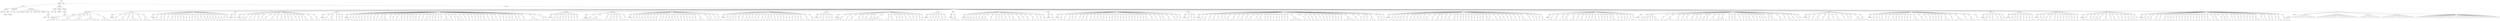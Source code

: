digraph Tree {
	"t0" [label = "TEI"];
	"t1" [label = "teiHeader"];
	"t2" [label = "fileDesc"];
	"t3" [label = "titleStmt"];
	"t4" [label = "title"];
	"t5" [label = "title"];
	"t6" [label = "author"];
	"t7" [label = "surname"];
	"t8" [label = "forename"];
	"t9" [label = "publicationStmt"];
	"t10" [label = "p"];
	"t11" [label = "idno"];
	"t12" [label = "sourceDesc"];
	"t13" [label = "genre"];
	"t14" [label = "inspiration"];
	"t15" [label = "structure"];
	"t16" [label = "type"];
	"t17" [label = "periode"];
	"t18" [label = "taille"];
	"t19" [label = "permalien"];
	"t20" [label = "sources"];
	"t21" [label = "source"];
	"t22" [label = "author"];
	"t23" [label = "text"];
	"t24" [label = "profileDesc"];
	"t25" [label = "creation"];
	"t26" [label = "date"];
	"t27" [label = "date"];
	"t28" [label = "langUsage"];
	"t29" [label = "language"];
	"t30" [label = "textClass"];
	"t31" [label = "keywords"];
	"t32" [label = "term"];
	"t33" [label = "text"];
	"t34" [label = "body"];
	"t35" [label = "div1"];
	"t36" [label = "head"];
	"t37" [label = "div2"];
	"t38" [label = "head"];
	"t39" [label = "listPerson"];
	"t40" [label = "sp"];
	"t41" [label = "p"];
	"t42" [label = "s"];
	"t43" [label = "s"];
	"t44" [label = "s"];
	"t45" [label = "s"];
	"t46" [label = "s"];
	"t47" [label = "sp"];
	"t48" [label = "p"];
	"t49" [label = "s"];
	"t50" [label = "s"];
	"t51" [label = "s"];
	"t52" [label = "s"];
	"t53" [label = "sp"];
	"t54" [label = "p"];
	"t55" [label = "s"];
	"t56" [label = "s"];
	"t57" [label = "s"];
	"t58" [label = "s"];
	"t59" [label = "sp"];
	"t60" [label = "p"];
	"t61" [label = "s"];
	"t62" [label = "s"];
	"t63" [label = "s"];
	"t64" [label = "s"];
	"t65" [label = "s"];
	"t66" [label = "s"];
	"t67" [label = "sp"];
	"t68" [label = "p"];
	"t69" [label = "s"];
	"t70" [label = "s"];
	"t71" [label = "s"];
	"t72" [label = "s"];
	"t73" [label = "div2"];
	"t74" [label = "head"];
	"t75" [label = "listPerson"];
	"t76" [label = "sp"];
	"t77" [label = "p"];
	"t78" [label = "s"];
	"t79" [label = "s"];
	"t80" [label = "sp"];
	"t81" [label = "p"];
	"t82" [label = "s"];
	"t83" [label = "s"];
	"t84" [label = "s"];
	"t85" [label = "sp"];
	"t86" [label = "p"];
	"t87" [label = "s"];
	"t88" [label = "sp"];
	"t89" [label = "p"];
	"t90" [label = "s"];
	"t91" [label = "s"];
	"t92" [label = "s"];
	"t93" [label = "s"];
	"t94" [label = "sp"];
	"t95" [label = "p"];
	"t96" [label = "s"];
	"t97" [label = "sp"];
	"t98" [label = "p"];
	"t99" [label = "s"];
	"t100" [label = "s"];
	"t101" [label = "s"];
	"t102" [label = "div2"];
	"t103" [label = "head"];
	"t104" [label = "listPerson"];
	"t105" [label = "sp"];
	"t106" [label = "p"];
	"t107" [label = "s"];
	"t108" [label = "s"];
	"t109" [label = "sp"];
	"t110" [label = "p"];
	"t111" [label = "s"];
	"t112" [label = "s"];
	"t113" [label = "sp"];
	"t114" [label = "p"];
	"t115" [label = "s"];
	"t116" [label = "sp"];
	"t117" [label = "p"];
	"t118" [label = "s"];
	"t119" [label = "sp"];
	"t120" [label = "p"];
	"t121" [label = "s"];
	"t122" [label = "s"];
	"t123" [label = "sp"];
	"t124" [label = "p"];
	"t125" [label = "s"];
	"t126" [label = "sp"];
	"t127" [label = "p"];
	"t128" [label = "s"];
	"t129" [label = "sp"];
	"t130" [label = "p"];
	"t131" [label = "s"];
	"t132" [label = "sp"];
	"t133" [label = "p"];
	"t134" [label = "s"];
	"t135" [label = "sp"];
	"t136" [label = "p"];
	"t137" [label = "s"];
	"t138" [label = "sp"];
	"t139" [label = "p"];
	"t140" [label = "s"];
	"t141" [label = "sp"];
	"t142" [label = "p"];
	"t143" [label = "s"];
	"t144" [label = "sp"];
	"t145" [label = "p"];
	"t146" [label = "s"];
	"t147" [label = "sp"];
	"t148" [label = "p"];
	"t149" [label = "s"];
	"t150" [label = "s"];
	"t151" [label = "sp"];
	"t152" [label = "p"];
	"t153" [label = "s"];
	"t154" [label = "sp"];
	"t155" [label = "p"];
	"t156" [label = "s"];
	"t157" [label = "s"];
	"t158" [label = "sp"];
	"t159" [label = "p"];
	"t160" [label = "s"];
	"t161" [label = "sp"];
	"t162" [label = "p"];
	"t163" [label = "s"];
	"t164" [label = "sp"];
	"t165" [label = "p"];
	"t166" [label = "s"];
	"t167" [label = "sp"];
	"t168" [label = "p"];
	"t169" [label = "s"];
	"t170" [label = "sp"];
	"t171" [label = "p"];
	"t172" [label = "s"];
	"t173" [label = "sp"];
	"t174" [label = "p"];
	"t175" [label = "s"];
	"t176" [label = "sp"];
	"t177" [label = "p"];
	"t178" [label = "s"];
	"t179" [label = "sp"];
	"t180" [label = "p"];
	"t181" [label = "s"];
	"t182" [label = "div2"];
	"t183" [label = "head"];
	"t184" [label = "listPerson"];
	"t185" [label = "sp"];
	"t186" [label = "p"];
	"t187" [label = "s"];
	"t188" [label = "div2"];
	"t189" [label = "head"];
	"t190" [label = "listPerson"];
	"t191" [label = "sp"];
	"t192" [label = "p"];
	"t193" [label = "s"];
	"t194" [label = "sp"];
	"t195" [label = "p"];
	"t196" [label = "s"];
	"t197" [label = "s"];
	"t198" [label = "s"];
	"t199" [label = "sp"];
	"t200" [label = "p"];
	"t201" [label = "s"];
	"t202" [label = "sp"];
	"t203" [label = "p"];
	"t204" [label = "s"];
	"t205" [label = "s"];
	"t206" [label = "sp"];
	"t207" [label = "p"];
	"t208" [label = "s"];
	"t209" [label = "sp"];
	"t210" [label = "p"];
	"t211" [label = "s"];
	"t212" [label = "sp"];
	"t213" [label = "p"];
	"t214" [label = "s"];
	"t215" [label = "s"];
	"t216" [label = "sp"];
	"t217" [label = "p"];
	"t218" [label = "s"];
	"t219" [label = "s"];
	"t220" [label = "s"];
	"t221" [label = "sp"];
	"t222" [label = "p"];
	"t223" [label = "s"];
	"t224" [label = "sp"];
	"t225" [label = "p"];
	"t226" [label = "s"];
	"t227" [label = "s"];
	"t228" [label = "sp"];
	"t229" [label = "p"];
	"t230" [label = "s"];
	"t231" [label = "sp"];
	"t232" [label = "p"];
	"t233" [label = "s"];
	"t234" [label = "sp"];
	"t235" [label = "p"];
	"t236" [label = "s"];
	"t237" [label = "s"];
	"t238" [label = "sp"];
	"t239" [label = "p"];
	"t240" [label = "s"];
	"t241" [label = "sp"];
	"t242" [label = "p"];
	"t243" [label = "s"];
	"t244" [label = "sp"];
	"t245" [label = "p"];
	"t246" [label = "s"];
	"t247" [label = "sp"];
	"t248" [label = "p"];
	"t249" [label = "s"];
	"t250" [label = "s"];
	"t251" [label = "sp"];
	"t252" [label = "p"];
	"t253" [label = "s"];
	"t254" [label = "s"];
	"t255" [label = "sp"];
	"t256" [label = "p"];
	"t257" [label = "s"];
	"t258" [label = "s"];
	"t259" [label = "div2"];
	"t260" [label = "head"];
	"t261" [label = "listPerson"];
	"t262" [label = "sp"];
	"t263" [label = "p"];
	"t264" [label = "s"];
	"t265" [label = "s"];
	"t266" [label = "sp"];
	"t267" [label = "p"];
	"t268" [label = "s"];
	"t269" [label = "s"];
	"t270" [label = "s"];
	"t271" [label = "sp"];
	"t272" [label = "p"];
	"t273" [label = "s"];
	"t274" [label = "sp"];
	"t275" [label = "p"];
	"t276" [label = "s"];
	"t277" [label = "sp"];
	"t278" [label = "p"];
	"t279" [label = "s"];
	"t280" [label = "div2"];
	"t281" [label = "head"];
	"t282" [label = "listPerson"];
	"t283" [label = "sp"];
	"t284" [label = "p"];
	"t285" [label = "s"];
	"t286" [label = "s"];
	"t287" [label = "sp"];
	"t288" [label = "p"];
	"t289" [label = "s"];
	"t290" [label = "sp"];
	"t291" [label = "p"];
	"t292" [label = "s"];
	"t293" [label = "sp"];
	"t294" [label = "p"];
	"t295" [label = "s"];
	"t296" [label = "sp"];
	"t297" [label = "p"];
	"t298" [label = "s"];
	"t299" [label = "s"];
	"t300" [label = "sp"];
	"t301" [label = "p"];
	"t302" [label = "s"];
	"t303" [label = "sp"];
	"t304" [label = "p"];
	"t305" [label = "s"];
	"t306" [label = "sp"];
	"t307" [label = "p"];
	"t308" [label = "s"];
	"t309" [label = "sp"];
	"t310" [label = "p"];
	"t311" [label = "s"];
	"t312" [label = "sp"];
	"t313" [label = "p"];
	"t314" [label = "s"];
	"t315" [label = "sp"];
	"t316" [label = "p"];
	"t317" [label = "s"];
	"t318" [label = "sp"];
	"t319" [label = "p"];
	"t320" [label = "s"];
	"t321" [label = "s"];
	"t322" [label = "s"];
	"t323" [label = "sp"];
	"t324" [label = "p"];
	"t325" [label = "s"];
	"t326" [label = "sp"];
	"t327" [label = "p"];
	"t328" [label = "s"];
	"t329" [label = "sp"];
	"t330" [label = "p"];
	"t331" [label = "s"];
	"t332" [label = "sp"];
	"t333" [label = "p"];
	"t334" [label = "s"];
	"t335" [label = "s"];
	"t336" [label = "sp"];
	"t337" [label = "p"];
	"t338" [label = "s"];
	"t339" [label = "sp"];
	"t340" [label = "p"];
	"t341" [label = "s"];
	"t342" [label = "sp"];
	"t343" [label = "p"];
	"t344" [label = "s"];
	"t345" [label = "sp"];
	"t346" [label = "p"];
	"t347" [label = "s"];
	"t348" [label = "sp"];
	"t349" [label = "p"];
	"t350" [label = "s"];
	"t351" [label = "sp"];
	"t352" [label = "p"];
	"t353" [label = "s"];
	"t354" [label = "sp"];
	"t355" [label = "p"];
	"t356" [label = "s"];
	"t357" [label = "sp"];
	"t358" [label = "p"];
	"t359" [label = "s"];
	"t360" [label = "s"];
	"t361" [label = "sp"];
	"t362" [label = "p"];
	"t363" [label = "s"];
	"t364" [label = "sp"];
	"t365" [label = "p"];
	"t366" [label = "s"];
	"t367" [label = "sp"];
	"t368" [label = "p"];
	"t369" [label = "s"];
	"t370" [label = "sp"];
	"t371" [label = "p"];
	"t372" [label = "s"];
	"t373" [label = "sp"];
	"t374" [label = "p"];
	"t375" [label = "s"];
	"t376" [label = "sp"];
	"t377" [label = "p"];
	"t378" [label = "s"];
	"t379" [label = "s"];
	"t380" [label = "s"];
	"t381" [label = "sp"];
	"t382" [label = "p"];
	"t383" [label = "s"];
	"t384" [label = "sp"];
	"t385" [label = "p"];
	"t386" [label = "s"];
	"t387" [label = "sp"];
	"t388" [label = "p"];
	"t389" [label = "s"];
	"t390" [label = "s"];
	"t391" [label = "sp"];
	"t392" [label = "p"];
	"t393" [label = "s"];
	"t394" [label = "sp"];
	"t395" [label = "p"];
	"t396" [label = "s"];
	"t397" [label = "sp"];
	"t398" [label = "p"];
	"t399" [label = "s"];
	"t400" [label = "sp"];
	"t401" [label = "p"];
	"t402" [label = "s"];
	"t403" [label = "sp"];
	"t404" [label = "p"];
	"t405" [label = "s"];
	"t406" [label = "sp"];
	"t407" [label = "p"];
	"t408" [label = "s"];
	"t409" [label = "sp"];
	"t410" [label = "p"];
	"t411" [label = "s"];
	"t412" [label = "sp"];
	"t413" [label = "p"];
	"t414" [label = "s"];
	"t415" [label = "s"];
	"t416" [label = "sp"];
	"t417" [label = "p"];
	"t418" [label = "s"];
	"t419" [label = "sp"];
	"t420" [label = "p"];
	"t421" [label = "s"];
	"t422" [label = "s"];
	"t423" [label = "sp"];
	"t424" [label = "p"];
	"t425" [label = "s"];
	"t426" [label = "sp"];
	"t427" [label = "p"];
	"t428" [label = "s"];
	"t429" [label = "sp"];
	"t430" [label = "p"];
	"t431" [label = "s"];
	"t432" [label = "sp"];
	"t433" [label = "p"];
	"t434" [label = "s"];
	"t435" [label = "sp"];
	"t436" [label = "p"];
	"t437" [label = "s"];
	"t438" [label = "sp"];
	"t439" [label = "p"];
	"t440" [label = "s"];
	"t441" [label = "s"];
	"t442" [label = "sp"];
	"t443" [label = "p"];
	"t444" [label = "s"];
	"t445" [label = "sp"];
	"t446" [label = "p"];
	"t447" [label = "s"];
	"t448" [label = "sp"];
	"t449" [label = "p"];
	"t450" [label = "s"];
	"t451" [label = "s"];
	"t452" [label = "sp"];
	"t453" [label = "p"];
	"t454" [label = "s"];
	"t455" [label = "s"];
	"t456" [label = "s"];
	"t457" [label = "s"];
	"t458" [label = "s"];
	"t459" [label = "sp"];
	"t460" [label = "p"];
	"t461" [label = "s"];
	"t462" [label = "s"];
	"t463" [label = "sp"];
	"t464" [label = "p"];
	"t465" [label = "s"];
	"t466" [label = "div2"];
	"t467" [label = "head"];
	"t468" [label = "listPerson"];
	"t469" [label = "sp"];
	"t470" [label = "p"];
	"t471" [label = "s"];
	"t472" [label = "sp"];
	"t473" [label = "p"];
	"t474" [label = "s"];
	"t475" [label = "sp"];
	"t476" [label = "p"];
	"t477" [label = "s"];
	"t478" [label = "s"];
	"t479" [label = "sp"];
	"t480" [label = "p"];
	"t481" [label = "s"];
	"t482" [label = "sp"];
	"t483" [label = "p"];
	"t484" [label = "s"];
	"t485" [label = "sp"];
	"t486" [label = "p"];
	"t487" [label = "s"];
	"t488" [label = "sp"];
	"t489" [label = "p"];
	"t490" [label = "s"];
	"t491" [label = "sp"];
	"t492" [label = "p"];
	"t493" [label = "s"];
	"t494" [label = "sp"];
	"t495" [label = "p"];
	"t496" [label = "s"];
	"t497" [label = "div2"];
	"t498" [label = "head"];
	"t499" [label = "listPerson"];
	"t500" [label = "sp"];
	"t501" [label = "p"];
	"t502" [label = "s"];
	"t503" [label = "s"];
	"t504" [label = "sp"];
	"t505" [label = "p"];
	"t506" [label = "s"];
	"t507" [label = "s"];
	"t508" [label = "s"];
	"t509" [label = "s"];
	"t510" [label = "s"];
	"t511" [label = "s"];
	"t512" [label = "s"];
	"t513" [label = "sp"];
	"t514" [label = "p"];
	"t515" [label = "s"];
	"t516" [label = "sp"];
	"t517" [label = "p"];
	"t518" [label = "s"];
	"t519" [label = "s"];
	"t520" [label = "sp"];
	"t521" [label = "p"];
	"t522" [label = "s"];
	"t523" [label = "sp"];
	"t524" [label = "p"];
	"t525" [label = "s"];
	"t526" [label = "sp"];
	"t527" [label = "p"];
	"t528" [label = "s"];
	"t529" [label = "s"];
	"t530" [label = "s"];
	"t531" [label = "sp"];
	"t532" [label = "p"];
	"t533" [label = "s"];
	"t534" [label = "div2"];
	"t535" [label = "head"];
	"t536" [label = "listPerson"];
	"t537" [label = "sp"];
	"t538" [label = "p"];
	"t539" [label = "s"];
	"t540" [label = "sp"];
	"t541" [label = "p"];
	"t542" [label = "s"];
	"t543" [label = "sp"];
	"t544" [label = "p"];
	"t545" [label = "s"];
	"t546" [label = "sp"];
	"t547" [label = "p"];
	"t548" [label = "s"];
	"t549" [label = "sp"];
	"t550" [label = "p"];
	"t551" [label = "s"];
	"t552" [label = "sp"];
	"t553" [label = "p"];
	"t554" [label = "s"];
	"t555" [label = "sp"];
	"t556" [label = "p"];
	"t557" [label = "s"];
	"t558" [label = "sp"];
	"t559" [label = "p"];
	"t560" [label = "s"];
	"t561" [label = "sp"];
	"t562" [label = "p"];
	"t563" [label = "s"];
	"t564" [label = "s"];
	"t565" [label = "sp"];
	"t566" [label = "p"];
	"t567" [label = "s"];
	"t568" [label = "sp"];
	"t569" [label = "p"];
	"t570" [label = "s"];
	"t571" [label = "sp"];
	"t572" [label = "p"];
	"t573" [label = "s"];
	"t574" [label = "sp"];
	"t575" [label = "p"];
	"t576" [label = "s"];
	"t577" [label = "sp"];
	"t578" [label = "p"];
	"t579" [label = "s"];
	"t580" [label = "s"];
	"t581" [label = "sp"];
	"t582" [label = "p"];
	"t583" [label = "s"];
	"t584" [label = "sp"];
	"t585" [label = "p"];
	"t586" [label = "s"];
	"t587" [label = "sp"];
	"t588" [label = "p"];
	"t589" [label = "s"];
	"t590" [label = "sp"];
	"t591" [label = "p"];
	"t592" [label = "s"];
	"t593" [label = "sp"];
	"t594" [label = "p"];
	"t595" [label = "s"];
	"t596" [label = "sp"];
	"t597" [label = "p"];
	"t598" [label = "s"];
	"t599" [label = "sp"];
	"t600" [label = "p"];
	"t601" [label = "s"];
	"t602" [label = "sp"];
	"t603" [label = "p"];
	"t604" [label = "s"];
	"t605" [label = "sp"];
	"t606" [label = "p"];
	"t607" [label = "s"];
	"t608" [label = "s"];
	"t609" [label = "s"];
	"t610" [label = "sp"];
	"t611" [label = "p"];
	"t612" [label = "s"];
	"t613" [label = "s"];
	"t614" [label = "s"];
	"t615" [label = "sp"];
	"t616" [label = "p"];
	"t617" [label = "s"];
	"t618" [label = "sp"];
	"t619" [label = "p"];
	"t620" [label = "s"];
	"t621" [label = "sp"];
	"t622" [label = "p"];
	"t623" [label = "s"];
	"t624" [label = "div2"];
	"t625" [label = "head"];
	"t626" [label = "listPerson"];
	"t627" [label = "sp"];
	"t628" [label = "p"];
	"t629" [label = "s"];
	"t630" [label = "sp"];
	"t631" [label = "p"];
	"t632" [label = "s"];
	"t633" [label = "sp"];
	"t634" [label = "p"];
	"t635" [label = "s"];
	"t636" [label = "s"];
	"t637" [label = "sp"];
	"t638" [label = "p"];
	"t639" [label = "s"];
	"t640" [label = "sp"];
	"t641" [label = "p"];
	"t642" [label = "s"];
	"t643" [label = "sp"];
	"t644" [label = "p"];
	"t645" [label = "s"];
	"t646" [label = "sp"];
	"t647" [label = "p"];
	"t648" [label = "s"];
	"t649" [label = "sp"];
	"t650" [label = "p"];
	"t651" [label = "s"];
	"t652" [label = "sp"];
	"t653" [label = "p"];
	"t654" [label = "s"];
	"t655" [label = "sp"];
	"t656" [label = "p"];
	"t657" [label = "s"];
	"t658" [label = "sp"];
	"t659" [label = "p"];
	"t660" [label = "s"];
	"t661" [label = "s"];
	"t662" [label = "sp"];
	"t663" [label = "p"];
	"t664" [label = "s"];
	"t665" [label = "sp"];
	"t666" [label = "p"];
	"t667" [label = "s"];
	"t668" [label = "sp"];
	"t669" [label = "p"];
	"t670" [label = "s"];
	"t671" [label = "s"];
	"t672" [label = "sp"];
	"t673" [label = "p"];
	"t674" [label = "s"];
	"t675" [label = "sp"];
	"t676" [label = "p"];
	"t677" [label = "s"];
	"t678" [label = "sp"];
	"t679" [label = "p"];
	"t680" [label = "s"];
	"t681" [label = "sp"];
	"t682" [label = "p"];
	"t683" [label = "s"];
	"t684" [label = "sp"];
	"t685" [label = "p"];
	"t686" [label = "s"];
	"t687" [label = "sp"];
	"t688" [label = "p"];
	"t689" [label = "s"];
	"t690" [label = "sp"];
	"t691" [label = "p"];
	"t692" [label = "s"];
	"t693" [label = "sp"];
	"t694" [label = "p"];
	"t695" [label = "s"];
	"t696" [label = "sp"];
	"t697" [label = "p"];
	"t698" [label = "s"];
	"t699" [label = "sp"];
	"t700" [label = "p"];
	"t701" [label = "s"];
	"t702" [label = "sp"];
	"t703" [label = "p"];
	"t704" [label = "s"];
	"t705" [label = "s"];
	"t706" [label = "sp"];
	"t707" [label = "p"];
	"t708" [label = "s"];
	"t709" [label = "s"];
	"t710" [label = "sp"];
	"t711" [label = "p"];
	"t712" [label = "s"];
	"t713" [label = "s"];
	"t714" [label = "div2"];
	"t715" [label = "head"];
	"t716" [label = "listPerson"];
	"t717" [label = "sp"];
	"t718" [label = "p"];
	"t719" [label = "s"];
	"t720" [label = "sp"];
	"t721" [label = "p"];
	"t722" [label = "s"];
	"t723" [label = "s"];
	"t724" [label = "sp"];
	"t725" [label = "p"];
	"t726" [label = "s"];
	"t727" [label = "sp"];
	"t728" [label = "p"];
	"t729" [label = "s"];
	"t730" [label = "sp"];
	"t731" [label = "p"];
	"t732" [label = "s"];
	"t733" [label = "div2"];
	"t734" [label = "head"];
	"t735" [label = "listPerson"];
	"t736" [label = "sp"];
	"t737" [label = "p"];
	"t738" [label = "s"];
	"t739" [label = "s"];
	"t740" [label = "s"];
	"t741" [label = "s"];
	"t742" [label = "sp"];
	"t743" [label = "p"];
	"t744" [label = "s"];
	"t745" [label = "sp"];
	"t746" [label = "p"];
	"t747" [label = "s"];
	"t748" [label = "s"];
	"t749" [label = "sp"];
	"t750" [label = "p"];
	"t751" [label = "s"];
	"t752" [label = "sp"];
	"t753" [label = "p"];
	"t754" [label = "s"];
	"t755" [label = "sp"];
	"t756" [label = "p"];
	"t757" [label = "s"];
	"t758" [label = "sp"];
	"t759" [label = "p"];
	"t760" [label = "s"];
	"t761" [label = "sp"];
	"t762" [label = "p"];
	"t763" [label = "s"];
	"t764" [label = "sp"];
	"t765" [label = "p"];
	"t766" [label = "s"];
	"t767" [label = "s"];
	"t768" [label = "s"];
	"t769" [label = "s"];
	"t770" [label = "s"];
	"t771" [label = "s"];
	"t772" [label = "sp"];
	"t773" [label = "p"];
	"t774" [label = "s"];
	"t775" [label = "s"];
	"t776" [label = "sp"];
	"t777" [label = "p"];
	"t778" [label = "s"];
	"t779" [label = "s"];
	"t780" [label = "sp"];
	"t781" [label = "p"];
	"t782" [label = "s"];
	"t783" [label = "sp"];
	"t784" [label = "p"];
	"t785" [label = "s"];
	"t786" [label = "sp"];
	"t787" [label = "p"];
	"t788" [label = "s"];
	"t789" [label = "sp"];
	"t790" [label = "p"];
	"t791" [label = "s"];
	"t792" [label = "s"];
	"t793" [label = "sp"];
	"t794" [label = "p"];
	"t795" [label = "s"];
	"t796" [label = "sp"];
	"t797" [label = "p"];
	"t798" [label = "s"];
	"t799" [label = "sp"];
	"t800" [label = "p"];
	"t801" [label = "s"];
	"t802" [label = "sp"];
	"t803" [label = "p"];
	"t804" [label = "s"];
	"t805" [label = "s"];
	"t806" [label = "sp"];
	"t807" [label = "p"];
	"t808" [label = "s"];
	"t809" [label = "div2"];
	"t810" [label = "head"];
	"t811" [label = "listPerson"];
	"t812" [label = "sp"];
	"t813" [label = "p"];
	"t814" [label = "s"];
	"t815" [label = "sp"];
	"t816" [label = "p"];
	"t817" [label = "s"];
	"t818" [label = "sp"];
	"t819" [label = "p"];
	"t820" [label = "s"];
	"t821" [label = "sp"];
	"t822" [label = "p"];
	"t823" [label = "s"];
	"t824" [label = "sp"];
	"t825" [label = "p"];
	"t826" [label = "s"];
	"t827" [label = "s"];
	"t828" [label = "s"];
	"t829" [label = "sp"];
	"t830" [label = "p"];
	"t831" [label = "s"];
	"t832" [label = "div2"];
	"t833" [label = "head"];
	"t834" [label = "listPerson"];
	"t835" [label = "sp"];
	"t836" [label = "p"];
	"t837" [label = "s"];
	"t838" [label = "s"];
	"t839" [label = "s"];
	"t840" [label = "s"];
	"t841" [label = "div2"];
	"t842" [label = "head"];
	"t843" [label = "listPerson"];
	"t844" [label = "sp"];
	"t845" [label = "p"];
	"t846" [label = "s"];
	"t847" [label = "sp"];
	"t848" [label = "p"];
	"t849" [label = "s"];
	"t850" [label = "sp"];
	"t851" [label = "p"];
	"t852" [label = "s"];
	"t853" [label = "sp"];
	"t854" [label = "p"];
	"t855" [label = "s"];
	"t856" [label = "sp"];
	"t857" [label = "p"];
	"t858" [label = "s"];
	"t859" [label = "sp"];
	"t860" [label = "p"];
	"t861" [label = "s"];
	"t862" [label = "sp"];
	"t863" [label = "p"];
	"t864" [label = "s"];
	"t865" [label = "s"];
	"t866" [label = "s"];
	"t867" [label = "s"];
	"t868" [label = "sp"];
	"t869" [label = "p"];
	"t870" [label = "s"];
	"t871" [label = "sp"];
	"t872" [label = "p"];
	"t873" [label = "s"];
	"t874" [label = "s"];
	"t875" [label = "sp"];
	"t876" [label = "p"];
	"t877" [label = "s"];
	"t878" [label = "sp"];
	"t879" [label = "p"];
	"t880" [label = "s"];
	"t881" [label = "s"];
	"t882" [label = "sp"];
	"t883" [label = "p"];
	"t884" [label = "s"];
	"t885" [label = "sp"];
	"t886" [label = "p"];
	"t887" [label = "s"];
	"t888" [label = "sp"];
	"t889" [label = "p"];
	"t890" [label = "s"];
	"t891" [label = "s"];
	"t892" [label = "sp"];
	"t893" [label = "p"];
	"t894" [label = "s"];
	"t895" [label = "s"];
	"t896" [label = "sp"];
	"t897" [label = "p"];
	"t898" [label = "s"];
	"t899" [label = "sp"];
	"t900" [label = "p"];
	"t901" [label = "s"];
	"t902" [label = "s"];
	"t903" [label = "sp"];
	"t904" [label = "p"];
	"t905" [label = "s"];
	"t906" [label = "s"];
	"t907" [label = "sp"];
	"t908" [label = "p"];
	"t909" [label = "s"];
	"t910" [label = "sp"];
	"t911" [label = "p"];
	"t912" [label = "s"];
	"t913" [label = "sp"];
	"t914" [label = "p"];
	"t915" [label = "s"];
	"t916" [label = "s"];
	"t917" [label = "div2"];
	"t918" [label = "head"];
	"t919" [label = "listPerson"];
	"t920" [label = "sp"];
	"t921" [label = "p"];
	"t922" [label = "s"];
	"t923" [label = "s"];
	"t924" [label = "s"];
	"t925" [label = "div2"];
	"t926" [label = "head"];
	"t927" [label = "listPerson"];
	"t928" [label = "sp"];
	"t929" [label = "p"];
	"t930" [label = "s"];
	"t931" [label = "s"];
	"t932" [label = "sp"];
	"t933" [label = "p"];
	"t934" [label = "s"];
	"t935" [label = "sp"];
	"t936" [label = "p"];
	"t937" [label = "s"];
	"t938" [label = "s"];
	"t939" [label = "sp"];
	"t940" [label = "p"];
	"t941" [label = "s"];
	"t942" [label = "sp"];
	"t943" [label = "p"];
	"t944" [label = "s"];
	"t945" [label = "sp"];
	"t946" [label = "p"];
	"t947" [label = "s"];
	"t948" [label = "sp"];
	"t949" [label = "p"];
	"t950" [label = "s"];
	"t951" [label = "sp"];
	"t952" [label = "p"];
	"t953" [label = "s"];
	"t954" [label = "s"];
	"t955" [label = "sp"];
	"t956" [label = "p"];
	"t957" [label = "s"];
	"t958" [label = "sp"];
	"t959" [label = "p"];
	"t960" [label = "s"];
	"t961" [label = "sp"];
	"t962" [label = "p"];
	"t963" [label = "s"];
	"t964" [label = "sp"];
	"t965" [label = "p"];
	"t966" [label = "s"];
	"t967" [label = "sp"];
	"t968" [label = "p"];
	"t969" [label = "s"];
	"t970" [label = "s"];
	"t971" [label = "sp"];
	"t972" [label = "p"];
	"t973" [label = "s"];
	"t974" [label = "sp"];
	"t975" [label = "p"];
	"t976" [label = "s"];
	"t977" [label = "sp"];
	"t978" [label = "p"];
	"t979" [label = "s"];
	"t980" [label = "sp"];
	"t981" [label = "p"];
	"t982" [label = "s"];
	"t983" [label = "sp"];
	"t984" [label = "p"];
	"t985" [label = "s"];
	"t986" [label = "sp"];
	"t987" [label = "p"];
	"t988" [label = "s"];
	"t989" [label = "sp"];
	"t990" [label = "p"];
	"t991" [label = "s"];
	"t992" [label = "sp"];
	"t993" [label = "p"];
	"t994" [label = "s"];
	"t995" [label = "sp"];
	"t996" [label = "p"];
	"t997" [label = "s"];
	"t998" [label = "sp"];
	"t999" [label = "p"];
	"t1000" [label = "s"];
	"t1001" [label = "sp"];
	"t1002" [label = "p"];
	"t1003" [label = "s"];
	"t1004" [label = "sp"];
	"t1005" [label = "p"];
	"t1006" [label = "s"];
	"t1007" [label = "sp"];
	"t1008" [label = "p"];
	"t1009" [label = "s"];
	"t1010" [label = "sp"];
	"t1011" [label = "p"];
	"t1012" [label = "s"];
	"t1013" [label = "sp"];
	"t1014" [label = "p"];
	"t1015" [label = "s"];
	"t1016" [label = "s"];
	"t1017" [label = "sp"];
	"t1018" [label = "p"];
	"t1019" [label = "s"];
	"t1020" [label = "s"];
	"t1021" [label = "sp"];
	"t1022" [label = "p"];
	"t1023" [label = "s"];
	"t1024" [label = "sp"];
	"t1025" [label = "p"];
	"t1026" [label = "s"];
	"t1027" [label = "sp"];
	"t1028" [label = "p"];
	"t1029" [label = "s"];
	"t1030" [label = "s"];
	"t1031" [label = "sp"];
	"t1032" [label = "p"];
	"t1033" [label = "s"];
	"t1034" [label = "s"];
	"t1035" [label = "sp"];
	"t1036" [label = "p"];
	"t1037" [label = "s"];
	"t1038" [label = "s"];
	"t1039" [label = "sp"];
	"t1040" [label = "p"];
	"t1041" [label = "s"];
	"t1042" [label = "sp"];
	"t1043" [label = "p"];
	"t1044" [label = "s"];
	"t1045" [label = "div2"];
	"t1046" [label = "head"];
	"t1047" [label = "listPerson"];
	"t1048" [label = "sp"];
	"t1049" [label = "p"];
	"t1050" [label = "s"];
	"t1051" [label = "s"];
	"t1052" [label = "sp"];
	"t1053" [label = "p"];
	"t1054" [label = "s"];
	"t1055" [label = "sp"];
	"t1056" [label = "p"];
	"t1057" [label = "s"];
	"t1058" [label = "div2"];
	"t1059" [label = "head"];
	"t1060" [label = "listPerson"];
	"t1061" [label = "sp"];
	"t1062" [label = "p"];
	"t1063" [label = "s"];
	"t1064" [label = "s"];
	"t1065" [label = "sp"];
	"t1066" [label = "p"];
	"t1067" [label = "s"];
	"t1068" [label = "s"];
	"t1069" [label = "sp"];
	"t1070" [label = "p"];
	"t1071" [label = "s"];
	"t1072" [label = "sp"];
	"t1073" [label = "p"];
	"t1074" [label = "s"];
	"t1075" [label = "s"];
	"t1076" [label = "sp"];
	"t1077" [label = "p"];
	"t1078" [label = "s"];
	"t1079" [label = "sp"];
	"t1080" [label = "p"];
	"t1081" [label = "s"];
	"t1082" [label = "sp"];
	"t1083" [label = "p"];
	"t1084" [label = "s"];
	"t1085" [label = "sp"];
	"t1086" [label = "p"];
	"t1087" [label = "s"];
	"t1088" [label = "s"];
	"t1089" [label = "sp"];
	"t1090" [label = "p"];
	"t1091" [label = "s"];
	"t1092" [label = "s"];
	"t1093" [label = "sp"];
	"t1094" [label = "p"];
	"t1095" [label = "s"];
	"t1096" [label = "sp"];
	"t1097" [label = "p"];
	"t1098" [label = "s"];
	"t1099" [label = "s"];
	"t1100" [label = "sp"];
	"t1101" [label = "p"];
	"t1102" [label = "s"];
	"t1103" [label = "sp"];
	"t1104" [label = "p"];
	"t1105" [label = "s"];
	"t1106" [label = "s"];
	"t1107" [label = "sp"];
	"t1108" [label = "p"];
	"t1109" [label = "s"];
	"t1110" [label = "sp"];
	"t1111" [label = "p"];
	"t1112" [label = "s"];
	"t1113" [label = "s"];
	"t1114" [label = "s"];
	"t1115" [label = "sp"];
	"t1116" [label = "p"];
	"t1117" [label = "s"];
	"t1118" [label = "sp"];
	"t1119" [label = "p"];
	"t1120" [label = "s"];
	"t1121" [label = "sp"];
	"t1122" [label = "p"];
	"t1123" [label = "s"];
	"t1124" [label = "sp"];
	"t1125" [label = "p"];
	"t1126" [label = "s"];
	"t1127" [label = "sp"];
	"t1128" [label = "p"];
	"t1129" [label = "s"];
	"t1130" [label = "sp"];
	"t1131" [label = "p"];
	"t1132" [label = "s"];
	"t1133" [label = "sp"];
	"t1134" [label = "p"];
	"t1135" [label = "s"];
	"t1136" [label = "sp"];
	"t1137" [label = "p"];
	"t1138" [label = "s"];
	"t1139" [label = "sp"];
	"t1140" [label = "p"];
	"t1141" [label = "s"];
	"t1142" [label = "sp"];
	"t1143" [label = "p"];
	"t1144" [label = "s"];
	"t1145" [label = "s"];
	"t1146" [label = "s"];
	"t1147" [label = "s"];
	"t1148" [label = "s"];
	"t1149" [label = "sp"];
	"t1150" [label = "p"];
	"t1151" [label = "s"];
	"t1152" [label = "s"];
	"t1153" [label = "sp"];
	"t1154" [label = "p"];
	"t1155" [label = "s"];
	"t1156" [label = "sp"];
	"t1157" [label = "p"];
	"t1158" [label = "s"];
	"t1159" [label = "sp"];
	"t1160" [label = "p"];
	"t1161" [label = "s"];
	"t1162" [label = "s"];
	"t1163" [label = "sp"];
	"t1164" [label = "p"];
	"t1165" [label = "s"];
	"t1166" [label = "sp"];
	"t1167" [label = "p"];
	"t1168" [label = "s"];
	"t1169" [label = "sp"];
	"t1170" [label = "p"];
	"t1171" [label = "s"];
	"t1172" [label = "sp"];
	"t1173" [label = "p"];
	"t1174" [label = "s"];
	"t1175" [label = "sp"];
	"t1176" [label = "p"];
	"t1177" [label = "s"];
	"t1178" [label = "sp"];
	"t1179" [label = "p"];
	"t1180" [label = "s"];
	"t1181" [label = "sp"];
	"t1182" [label = "p"];
	"t1183" [label = "s"];
	"t1184" [label = "sp"];
	"t1185" [label = "p"];
	"t1186" [label = "s"];
	"t1187" [label = "sp"];
	"t1188" [label = "p"];
	"t1189" [label = "s"];
	"t1190" [label = "s"];
	"t1191" [label = "s"];
	"t1192" [label = "s"];
	"t1193" [label = "s"];
	"t1194" [label = "sp"];
	"t1195" [label = "p"];
	"t1196" [label = "s"];
	"t1197" [label = "sp"];
	"t1198" [label = "p"];
	"t1199" [label = "s"];
	"t1200" [label = "sp"];
	"t1201" [label = "p"];
	"t1202" [label = "s"];
	"t1203" [label = "sp"];
	"t1204" [label = "p"];
	"t1205" [label = "s"];
	"t1206" [label = "sp"];
	"t1207" [label = "p"];
	"t1208" [label = "s"];
	"t1209" [label = "s"];
	"t1210" [label = "s"];
	"t1211" [label = "sp"];
	"t1212" [label = "p"];
	"t1213" [label = "s"];
	"t1214" [label = "s"];
	"t1215" [label = "sp"];
	"t1216" [label = "p"];
	"t1217" [label = "s"];
	"t1218" [label = "sp"];
	"t1219" [label = "p"];
	"t1220" [label = "s"];
	"t1221" [label = "div2"];
	"t1222" [label = "head"];
	"t1223" [label = "listPerson"];
	"t1224" [label = "sp"];
	"t1225" [label = "p"];
	"t1226" [label = "s"];
	"t1227" [label = "sp"];
	"t1228" [label = "p"];
	"t1229" [label = "s"];
	"t1230" [label = "sp"];
	"t1231" [label = "p"];
	"t1232" [label = "s"];
	"t1233" [label = "sp"];
	"t1234" [label = "p"];
	"t1235" [label = "s"];
	"t1236" [label = "s"];
	"t1237" [label = "sp"];
	"t1238" [label = "p"];
	"t1239" [label = "s"];
	"t1240" [label = "sp"];
	"t1241" [label = "p"];
	"t1242" [label = "s"];
	"t1243" [label = "sp"];
	"t1244" [label = "p"];
	"t1245" [label = "s"];
	"t1246" [label = "sp"];
	"t1247" [label = "p"];
	"t1248" [label = "s"];
	"t1249" [label = "sp"];
	"t1250" [label = "p"];
	"t1251" [label = "s"];
	"t1252" [label = "sp"];
	"t1253" [label = "p"];
	"t1254" [label = "s"];
	"t1255" [label = "sp"];
	"t1256" [label = "p"];
	"t1257" [label = "s"];
	"t1258" [label = "sp"];
	"t1259" [label = "p"];
	"t1260" [label = "s"];
	"t1261" [label = "s"];
	"t1262" [label = "s"];
	"t1263" [label = "sp"];
	"t1264" [label = "p"];
	"t1265" [label = "s"];
	"t1266" [label = "sp"];
	"t1267" [label = "p"];
	"t1268" [label = "s"];
	"t1269" [label = "s"];
	"t1270" [label = "sp"];
	"t1271" [label = "p"];
	"t1272" [label = "s"];
	"t1273" [label = "sp"];
	"t1274" [label = "p"];
	"t1275" [label = "s"];
	"t1276" [label = "sp"];
	"t1277" [label = "p"];
	"t1278" [label = "s"];
	"t1279" [label = "s"];
	"t1280" [label = "sp"];
	"t1281" [label = "p"];
	"t1282" [label = "s"];
	"t1283" [label = "s"];
	"t1284" [label = "sp"];
	"t1285" [label = "p"];
	"t1286" [label = "s"];
	"t1287" [label = "sp"];
	"t1288" [label = "p"];
	"t1289" [label = "s"];
	"t1290" [label = "sp"];
	"t1291" [label = "p"];
	"t1292" [label = "s"];
	"t1293" [label = "sp"];
	"t1294" [label = "p"];
	"t1295" [label = "s"];
	"t1296" [label = "sp"];
	"t1297" [label = "p"];
	"t1298" [label = "s"];
	"t1299" [label = "sp"];
	"t1300" [label = "p"];
	"t1301" [label = "s"];
	"t1302" [label = "sp"];
	"t1303" [label = "p"];
	"t1304" [label = "s"];
	"t1305" [label = "sp"];
	"t1306" [label = "p"];
	"t1307" [label = "s"];
	"t1308" [label = "sp"];
	"t1309" [label = "p"];
	"t1310" [label = "s"];
	"t1311" [label = "sp"];
	"t1312" [label = "p"];
	"t1313" [label = "s"];
	"t1314" [label = "sp"];
	"t1315" [label = "p"];
	"t1316" [label = "s"];
	"t1317" [label = "s"];
	"t1318" [label = "s"];
	"t1319" [label = "sp"];
	"t1320" [label = "p"];
	"t1321" [label = "s"];
	"t1322" [label = "sp"];
	"t1323" [label = "p"];
	"t1324" [label = "s"];
	"t1325" [label = "sp"];
	"t1326" [label = "p"];
	"t1327" [label = "s"];
	"t1328" [label = "s"];
	"t1329" [label = "sp"];
	"t1330" [label = "p"];
	"t1331" [label = "s"];
	"t1332" [label = "sp"];
	"t1333" [label = "p"];
	"t1334" [label = "s"];
	"t1335" [label = "sp"];
	"t1336" [label = "p"];
	"t1337" [label = "s"];
	"t1338" [label = "s"];
	"t1339" [label = "sp"];
	"t1340" [label = "p"];
	"t1341" [label = "s"];
	"t1342" [label = "sp"];
	"t1343" [label = "p"];
	"t1344" [label = "s"];
	"t1345" [label = "sp"];
	"t1346" [label = "p"];
	"t1347" [label = "s"];
	"t1348" [label = "s"];
	"t1349" [label = "s"];
	"t1350" [label = "sp"];
	"t1351" [label = "p"];
	"t1352" [label = "s"];
	"t1353" [label = "sp"];
	"t1354" [label = "p"];
	"t1355" [label = "s"];
	"t1356" [label = "sp"];
	"t1357" [label = "p"];
	"t1358" [label = "s"];
	"t1359" [label = "sp"];
	"t1360" [label = "p"];
	"t1361" [label = "s"];
	"t1362" [label = "sp"];
	"t1363" [label = "p"];
	"t1364" [label = "s"];
	"t1365" [label = "s"];
	"t1366" [label = "div2"];
	"t1367" [label = "head"];
	"t1368" [label = "listPerson"];
	"t1369" [label = "sp"];
	"t1370" [label = "p"];
	"t1371" [label = "s"];
	"t1372" [label = "s"];
	"t1373" [label = "sp"];
	"t1374" [label = "p"];
	"t1375" [label = "s"];
	"t1376" [label = "s"];
	"t1377" [label = "sp"];
	"t1378" [label = "p"];
	"t1379" [label = "s"];
	"t1380" [label = "sp"];
	"t1381" [label = "p"];
	"t1382" [label = "s"];
	"t1383" [label = "s"];
	"t1384" [label = "s"];
	"t1385" [label = "sp"];
	"t1386" [label = "p"];
	"t1387" [label = "s"];
	"t1388" [label = "s"];
	"t1389" [label = "sp"];
	"t1390" [label = "p"];
	"t1391" [label = "s"];
	"t1392" [label = "sp"];
	"t1393" [label = "p"];
	"t1394" [label = "s"];
	"t1395" [label = "s"];
	"t1396" [label = "sp"];
	"t1397" [label = "p"];
	"t1398" [label = "s"];
	"t1399" [label = "sp"];
	"t1400" [label = "p"];
	"t1401" [label = "s"];
	"t1402" [label = "sp"];
	"t1403" [label = "p"];
	"t1404" [label = "s"];
	"t1405" [label = "sp"];
	"t1406" [label = "p"];
	"t1407" [label = "s"];
	"t1408" [label = "s"];
	"t1409" [label = "sp"];
	"t1410" [label = "p"];
	"t1411" [label = "s"];
	"t1412" [label = "sp"];
	"t1413" [label = "p"];
	"t1414" [label = "s"];
	"t1415" [label = "sp"];
	"t1416" [label = "p"];
	"t1417" [label = "s"];
	"t1418" [label = "sp"];
	"t1419" [label = "p"];
	"t1420" [label = "s"];
	"t1421" [label = "sp"];
	"t1422" [label = "p"];
	"t1423" [label = "s"];
	"t1424" [label = "sp"];
	"t1425" [label = "p"];
	"t1426" [label = "s"];
	"t1427" [label = "s"];
	"t1428" [label = "sp"];
	"t1429" [label = "p"];
	"t1430" [label = "s"];
	"t1431" [label = "sp"];
	"t1432" [label = "p"];
	"t1433" [label = "s"];
	"t1434" [label = "sp"];
	"t1435" [label = "p"];
	"t1436" [label = "s"];
	"t1437" [label = "s"];
	"t1438" [label = "sp"];
	"t1439" [label = "p"];
	"t1440" [label = "s"];
	"t1441" [label = "sp"];
	"t1442" [label = "p"];
	"t1443" [label = "s"];
	"t1444" [label = "sp"];
	"t1445" [label = "p"];
	"t1446" [label = "s"];
	"t1447" [label = "div2"];
	"t1448" [label = "head"];
	"t1449" [label = "listPerson"];
	"t1450" [label = "sp"];
	"t1451" [label = "p"];
	"t1452" [label = "s"];
	"t1453" [label = "sp"];
	"t1454" [label = "p"];
	"t1455" [label = "s"];
	"t1456" [label = "s"];
	"t1457" [label = "p"];
	"t1458" [label = "s"];
	"t1459" [label = "p"];
	"t1460" [label = "s"];
	"t1461" [label = "p"];
	"t1462" [label = "s"];
	"t1463" [label = "p"];
	"t1464" [label = "s"];
	"t1465" [label = "s"];
	"t1466" [label = "sp"];
	"t1467" [label = "p"];
	"t1468" [label = "s"];
	"t1469" [label = "sp"];
	"t1470" [label = "p"];
	"t1471" [label = "s"];
	"t1472" [label = "s"];
	"t1473" [label = "s"];
	"t1474" [label = "s"];
	"t1475" [label = "sp"];
	"t1476" [label = "p"];
	"t1477" [label = "s"];
	"t1478" [label = "s"];
	"t1479" [label = "sp"];
	"t1480" [label = "p"];
	"t1481" [label = "s"];
	"t1482" [label = "sp"];
	"t1483" [label = "p"];
	"t1484" [label = "s"];
	"t1485" [label = "s"];
	"t1486" [label = "sp"];
	"t1487" [label = "p"];
	"t1488" [label = "s"];
	"t1489" [label = "s"];
	"t1490" [label = "sp"];
	"t1491" [label = "p"];
	"t1492" [label = "s"];
	"t1493" [label = "sp"];
	"t1494" [label = "p"];
	"t1495" [label = "s"];
	"t1496" [label = "sp"];
	"t1497" [label = "p"];
	"t1498" [label = "s"];
	"t1499" [label = "s"];
	"t1500" [label = "sp"];
	"t1501" [label = "p"];
	"t1502" [label = "s"];
	"t1503" [label = "sp"];
	"t1504" [label = "p"];
	"t1505" [label = "s"];
	"t1506" [label = "sp"];
	"t1507" [label = "p"];
	"t1508" [label = "s"];
	"t1509" [label = "sp"];
	"t1510" [label = "p"];
	"t1511" [label = "s"];
	"t1512" [label = "s"];
	"t1513" [label = "s"];
	"t1514" [label = "s"];
	"t1515" [label = "s"];
	"t1516" [label = "sp"];
	"t1517" [label = "p"];
	"t1518" [label = "s"];
	"t1519" [label = "sp"];
	"t1520" [label = "p"];
	"t1521" [label = "s"];
	"t1522" [label = "sp"];
	"t1523" [label = "p"];
	"t1524" [label = "s"];
	"t1525" [label = "s"];
	"t1526" [label = "sp"];
	"t1527" [label = "p"];
	"t1528" [label = "s"];
	"t1529" [label = "sp"];
	"t1530" [label = "p"];
	"t1531" [label = "s"];
	"t1532" [label = "sp"];
	"t1533" [label = "p"];
	"t1534" [label = "s"];
	"t1535" [label = "sp"];
	"t1536" [label = "p"];
	"t1537" [label = "s"];
	"t1538" [label = "s"];
	"t1539" [label = "sp"];
	"t1540" [label = "p"];
	"t1541" [label = "s"];
	"t1542" [label = "sp"];
	"t1543" [label = "p"];
	"t1544" [label = "s"];
	"t1545" [label = "sp"];
	"t1546" [label = "p"];
	"t1547" [label = "s"];
	"t1548" [label = "sp"];
	"t1549" [label = "p"];
	"t1550" [label = "s"];
	"t1551" [label = "sp"];
	"t1552" [label = "p"];
	"t1553" [label = "s"];
	"t1554" [label = "sp"];
	"t1555" [label = "p"];
	"t1556" [label = "s"];
	"t1557" [label = "sp"];
	"t1558" [label = "p"];
	"t1559" [label = "s"];
	"t1560" [label = "s"];
	"t1561" [label = "s"];
	"t1562" [label = "sp"];
	"t1563" [label = "p"];
	"t1564" [label = "s"];
	"t1565" [label = "s"];
	"t1566" [label = "sp"];
	"t1567" [label = "p"];
	"t1568" [label = "s"];
	"t1569" [label = "sp"];
	"t1570" [label = "p"];
	"t1571" [label = "s"];
	"t1572" [label = "s"];
	"t1573" [label = "s"];
	"t1574" [label = "sp"];
	"t1575" [label = "p"];
	"t1576" [label = "s"];
	"t1577" [label = "sp"];
	"t1578" [label = "p"];
	"t1579" [label = "s"];
	"t1580" [label = "sp"];
	"t1581" [label = "p"];
	"t1582" [label = "s"];
	"t1583" [label = "div2"];
	"t1584" [label = "head"];
	"t1585" [label = "listPerson"];
	"t1586" [label = "sp"];
	"t1587" [label = "p"];
	"t1588" [label = "s"];
	"t1589" [label = "s"];
	"t1590" [label = "sp"];
	"t1591" [label = "p"];
	"t1592" [label = "s"];
	"t1593" [label = "sp"];
	"t1594" [label = "p"];
	"t1595" [label = "s"];
	"t1596" [label = "s"];
	"t1597" [label = "s"];
	"t1598" [label = "sp"];
	"t1599" [label = "p"];
	"t1600" [label = "s"];
	"t1601" [label = "sp"];
	"t1602" [label = "p"];
	"t1603" [label = "s"];
	"t1604" [label = "s"];
	"t1605" [label = "s"];
	"t1606" [label = "sp"];
	"t1607" [label = "p"];
	"t1608" [label = "s"];
	"t1609" [label = "sp"];
	"t1610" [label = "p"];
	"t1611" [label = "s"];
	"t1612" [label = "s"];
	"t1613" [label = "s"];
	"t1614" [label = "sp"];
	"t1615" [label = "p"];
	"t1616" [label = "s"];
	"t1617" [label = "sp"];
	"t1618" [label = "p"];
	"t1619" [label = "s"];
	"t1620" [label = "sp"];
	"t1621" [label = "p"];
	"t1622" [label = "s"];
	"t1623" [label = "sp"];
	"t1624" [label = "p"];
	"t1625" [label = "s"];
	"t1626" [label = "s"];
	"t1627" [label = "s"];
	"t1628" [label = "s"];
	"t1629" [label = "s"];
	"t1630" [label = "sp"];
	"t1631" [label = "p"];
	"t1632" [label = "s"];
	"t1633" [label = "div2"];
	"t1634" [label = "head"];
	"t1635" [label = "listPerson"];
	"t1636" [label = "sp"];
	"t1637" [label = "p"];
	"t1638" [label = "s"];
	"t1639" [label = "sp"];
	"t1640" [label = "p"];
	"t1641" [label = "s"];
	"t1642" [label = "sp"];
	"t1643" [label = "p"];
	"t1644" [label = "s"];
	"t1645" [label = "sp"];
	"t1646" [label = "p"];
	"t1647" [label = "s"];
	"t1648" [label = "s"];
	"t1649" [label = "sp"];
	"t1650" [label = "p"];
	"t1651" [label = "s"];
	"t1652" [label = "sp"];
	"t1653" [label = "p"];
	"t1654" [label = "s"];
	"t1655" [label = "sp"];
	"t1656" [label = "p"];
	"t1657" [label = "s"];
	"t1658" [label = "sp"];
	"t1659" [label = "p"];
	"t1660" [label = "s"];
	"t1661" [label = "s"];
	"t1662" [label = "sp"];
	"t1663" [label = "p"];
	"t1664" [label = "s"];
	"t1665" [label = "sp"];
	"t1666" [label = "p"];
	"t1667" [label = "s"];
	"t1668" [label = "sp"];
	"t1669" [label = "p"];
	"t1670" [label = "s"];
	"t1671" [label = "sp"];
	"t1672" [label = "p"];
	"t1673" [label = "s"];
	"t1674" [label = "sp"];
	"t1675" [label = "p"];
	"t1676" [label = "s"];
	"t1677" [label = "sp"];
	"t1678" [label = "p"];
	"t1679" [label = "s"];
	"t1680" [label = "s"];
	"t1681" [label = "s"];
	"t1682" [label = "sp"];
	"t1683" [label = "p"];
	"t1684" [label = "s"];
	"t1685" [label = "s"];
	"t1686" [label = "sp"];
	"t1687" [label = "p"];
	"t1688" [label = "s"];
	"t1689" [label = "sp"];
	"t1690" [label = "p"];
	"t1691" [label = "s"];
	"t1692" [label = "sp"];
	"t1693" [label = "p"];
	"t1694" [label = "s"];
	"t1695" [label = "sp"];
	"t1696" [label = "p"];
	"t1697" [label = "s"];
	"t1698" [label = "sp"];
	"t1699" [label = "p"];
	"t1700" [label = "s"];
	"t1701" [label = "sp"];
	"t1702" [label = "p"];
	"t1703" [label = "s"];
	"t1704" [label = "sp"];
	"t1705" [label = "p"];
	"t1706" [label = "s"];
	"t1707" [label = "s"];
	"t1708" [label = "s"];
	"t1709" [label = "sp"];
	"t1710" [label = "p"];
	"t1711" [label = "s"];
	"t1712" [label = "sp"];
	"t1713" [label = "p"];
	"t1714" [label = "s"];
	"t1715" [label = "s"];
	"t1716" [label = "s"];
	"t1717" [label = "s"];
	"t1718" [label = "sp"];
	"t1719" [label = "p"];
	"t1720" [label = "s"];
	"t1721" [label = "sp"];
	"t1722" [label = "p"];
	"t1723" [label = "s"];
	"t1724" [label = "s"];
	"t1725" [label = "s"];
	"t1726" [label = "sp"];
	"t1727" [label = "p"];
	"t1728" [label = "s"];
	"t1729" [label = "div2"];
	"t1730" [label = "head"];
	"t1731" [label = "listPerson"];
	"t1732" [label = "sp"];
	"t1733" [label = "p"];
	"t1734" [label = "s"];
	"t1735" [label = "s"];
	"t1736" [label = "s"];
	"t1737" [label = "sp"];
	"t1738" [label = "p"];
	"t1739" [label = "s"];
	"t1740" [label = "sp"];
	"t1741" [label = "p"];
	"t1742" [label = "s"];
	"t1743" [label = "s"];
	"t1744" [label = "sp"];
	"t1745" [label = "p"];
	"t1746" [label = "s"];
	"t1747" [label = "sp"];
	"t1748" [label = "p"];
	"t1749" [label = "s"];
	"t1750" [label = "s"];
	"t1751" [label = "sp"];
	"t1752" [label = "p"];
	"t1753" [label = "s"];
	"t1754" [label = "div2"];
	"t1755" [label = "head"];
	"t1756" [label = "listPerson"];
	"t1757" [label = "sp"];
	"t1758" [label = "p"];
	"t1759" [label = "s"];
	"t1760" [label = "sp"];
	"t1761" [label = "p"];
	"t1762" [label = "s"];
	"t1763" [label = "sp"];
	"t1764" [label = "p"];
	"t1765" [label = "s"];
	"t1766" [label = "sp"];
	"t1767" [label = "p"];
	"t1768" [label = "s"];
	"t1769" [label = "s"];
	"t1770" [label = "sp"];
	"t1771" [label = "p"];
	"t1772" [label = "s"];
	"t1773" [label = "sp"];
	"t1774" [label = "p"];
	"t1775" [label = "s"];
	"t1776" [label = "sp"];
	"t1777" [label = "p"];
	"t1778" [label = "s"];
	"t1779" [label = "sp"];
	"t1780" [label = "p"];
	"t1781" [label = "s"];
	"t1782" [label = "s"];
	"t1783" [label = "div2"];
	"t1784" [label = "head"];
	"t1785" [label = "listPerson"];
	"t1786" [label = "sp"];
	"t1787" [label = "p"];
	"t1788" [label = "s"];
	"t1789" [label = "sp"];
	"t1790" [label = "p"];
	"t1791" [label = "s"];
	"t1792" [label = "sp"];
	"t1793" [label = "p"];
	"t1794" [label = "s"];
	"t1795" [label = "s"];
	"t1796" [label = "sp"];
	"t1797" [label = "p"];
	"t1798" [label = "s"];
	"t1799" [label = "sp"];
	"t1800" [label = "p"];
	"t1801" [label = "s"];
	"t1802" [label = "s"];
	"t1803" [label = "sp"];
	"t1804" [label = "p"];
	"t1805" [label = "s"];
	"t1806" [label = "sp"];
	"t1807" [label = "p"];
	"t1808" [label = "s"];
	"t1809" [label = "sp"];
	"t1810" [label = "p"];
	"t1811" [label = "s"];
	"t1812" [label = "sp"];
	"t1813" [label = "p"];
	"t1814" [label = "s"];
	"t1815" [label = "sp"];
	"t1816" [label = "p"];
	"t1817" [label = "s"];
	"t1818" [label = "sp"];
	"t1819" [label = "p"];
	"t1820" [label = "s"];
	"t1821" [label = "sp"];
	"t1822" [label = "p"];
	"t1823" [label = "s"];
	"t1824" [label = "sp"];
	"t1825" [label = "p"];
	"t1826" [label = "s"];
	"t1827" [label = "div2"];
	"t1828" [label = "head"];
	"t1829" [label = "listPerson"];
	"t1830" [label = "sp"];
	"t1831" [label = "p"];
	"t1832" [label = "s"];
	"t1833" [label = "s"];
	"t1834" [label = "sp"];
	"t1835" [label = "p"];
	"t1836" [label = "s"];
	"t1837" [label = "sp"];
	"t1838" [label = "p"];
	"t1839" [label = "s"];
	"t1840" [label = "sp"];
	"t1841" [label = "p"];
	"t1842" [label = "s"];
	"t1843" [label = "sp"];
	"t1844" [label = "p"];
	"t1845" [label = "s"];
	"t1846" [label = "s"];
	"t1847" [label = "s"];
	"t1848" [label = "sp"];
	"t1849" [label = "p"];
	"t1850" [label = "s"];
	"t1851" [label = "s"];
	"t1852" [label = "s"];
	"t1853" [label = "sp"];
	"t1854" [label = "p"];
	"t1855" [label = "s"];
	"t1856" [label = "sp"];
	"t1857" [label = "p"];
	"t1858" [label = "s"];
	"t1859" [label = "s"];
	"t1860" [label = "sp"];
	"t1861" [label = "p"];
	"t1862" [label = "s"];
	"t1863" [label = "sp"];
	"t1864" [label = "p"];
	"t1865" [label = "s"];
	"t1866" [label = "sp"];
	"t1867" [label = "p"];
	"t1868" [label = "s"];
	"t1869" [label = "sp"];
	"t1870" [label = "p"];
	"t1871" [label = "s"];
	"t1872" [label = "s"];
	"t1873" [label = "sp"];
	"t1874" [label = "p"];
	"t1875" [label = "s"];
	"t1876" [label = "s"];
	"t1877" [label = "sp"];
	"t1878" [label = "l"];
	"t1879" [label = "l"];
	"t1880" [label = "div2"];
	"t1881" [label = "head"];
	"t1882" [label = "listPerson"];
	"t1883" [label = "sp"];
	"t1884" [label = "p"];
	"t1885" [label = "s"];
	"t1886" [label = "sp"];
	"t1887" [label = "p"];
	"t1888" [label = "s"];
	"t1889" [label = "s"];
	"t1890" [label = "sp"];
	"t1891" [label = "p"];
	"t1892" [label = "s"];
	"t1893" [label = "s"];
	"t1894" [label = "sp"];
	"t1895" [label = "p"];
	"t1896" [label = "s"];
	"t1897" [label = "s"];
	"t1898" [label = "sp"];
	"t1899" [label = "p"];
	"t1900" [label = "s"];
	"t1901" [label = "sp"];
	"t1902" [label = "p"];
	"t1903" [label = "s"];
	"t1904" [label = "s"];
	"t1905" [label = "sp"];
	"t1906" [label = "p"];
	"t1907" [label = "s"];
	"t1908" [label = "sp"];
	"t1909" [label = "p"];
	"t1910" [label = "s"];
	"t1911" [label = "sp"];
	"t1912" [label = "p"];
	"t1913" [label = "s"];
	"t1914" [label = "sp"];
	"t1915" [label = "p"];
	"t1916" [label = "s"];
	"t1917" [label = "sp"];
	"t1918" [label = "p"];
	"t1919" [label = "s"];
	"t1920" [label = "sp"];
	"t1921" [label = "p"];
	"t1922" [label = "s"];
	"t1923" [label = "sp"];
	"t1924" [label = "p"];
	"t1925" [label = "s"];
	"t1926" [label = "sp"];
	"t1927" [label = "p"];
	"t1928" [label = "s"];
	"t1929" [label = "sp"];
	"t1930" [label = "p"];
	"t1931" [label = "s"];
	"t1932" [label = "sp"];
	"t1933" [label = "p"];
	"t1934" [label = "s"];
	"t1935" [label = "sp"];
	"t1936" [label = "p"];
	"t1937" [label = "s"];
	"t1938" [label = "sp"];
	"t1939" [label = "p"];
	"t1940" [label = "s"];
	"t1941" [label = "sp"];
	"t1942" [label = "p"];
	"t1943" [label = "s"];
	"t1944" [label = "sp"];
	"t1945" [label = "p"];
	"t1946" [label = "s"];
	"t1947" [label = "sp"];
	"t1948" [label = "p"];
	"t1949" [label = "s"];
	"t1950" [label = "s"];
	"t1951" [label = "sp"];
	"t1952" [label = "p"];
	"t1953" [label = "s"];
	"t1954" [label = "sp"];
	"t1955" [label = "p"];
	"t1956" [label = "s"];
	"t1957" [label = "s"];
	"t1958" [label = "sp"];
	"t1959" [label = "p"];
	"t1960" [label = "s"];
	"t1961" [label = "sp"];
	"t1962" [label = "p"];
	"t1963" [label = "s"];
	"t1964" [label = "s"];
	"t1965" [label = "sp"];
	"t1966" [label = "p"];
	"t1967" [label = "s"];
	"t1968" [label = "sp"];
	"t1969" [label = "p"];
	"t1970" [label = "s"];
	"t1971" [label = "sp"];
	"t1972" [label = "p"];
	"t1973" [label = "s"];
	"t1974" [label = "sp"];
	"t1975" [label = "p"];
	"t1976" [label = "s"];
	"t1977" [label = "sp"];
	"t1978" [label = "p"];
	"t1979" [label = "s"];
	"t1980" [label = "sp"];
	"t1981" [label = "p"];
	"t1982" [label = "s"];
	"t1983" [label = "sp"];
	"t1984" [label = "p"];
	"t1985" [label = "s"];
	"t1986" [label = "sp"];
	"t1987" [label = "p"];
	"t1988" [label = "s"];
	"t1989" [label = "sp"];
	"t1990" [label = "p"];
	"t1991" [label = "s"];
	"t1992" [label = "sp"];
	"t1993" [label = "p"];
	"t1994" [label = "s"];
	"t1995" [label = "s"];
	"t1996" [label = "s"];
	"t1997" [label = "sp"];
	"t1998" [label = "p"];
	"t1999" [label = "s"];
	"t2000" [label = "sp"];
	"t2001" [label = "p"];
	"t2002" [label = "s"];
	"t2003" [label = "sp"];
	"t2004" [label = "p"];
	"t2005" [label = "s"];
	"t2006" [label = "sp"];
	"t2007" [label = "p"];
	"t2008" [label = "s"];
	"t2009" [label = "sp"];
	"t2010" [label = "p"];
	"t2011" [label = "s"];
	"t2012" [label = "sp"];
	"t2013" [label = "p"];
	"t2014" [label = "s"];
	"t2015" [label = "s"];
	"t2016" [label = "sp"];
	"t2017" [label = "p"];
	"t2018" [label = "s"];
	"t2019" [label = "s"];
	"t2020" [label = "s"];
	"t2021" [label = "div2"];
	"t2022" [label = "head"];
	"t2023" [label = "listPerson"];
	"t2024" [label = "sp"];
	"t2025" [label = "l"];
	"t2026" [label = "l"];
	"t2027" [label = "l"];
	"t2028" [label = "l"];
	"t2029" [label = "l"];
	"t2030" [label = "l"];
	"t2031" [label = "l"];
	"t2032" [label = "l"];
	"t2033" [label = "l"];
	"t2034" [label = "sp"];
	"t2035" [label = "l"];
	"t2036" [label = "l"];
	"t2037" [label = "l"];
	"t2038" [label = "l"];
	"t2039" [label = "l"];
	"t2040" [label = "l"];
	"t2041" [label = "l"];
	"t2042" [label = "l"];
	"t2043" [label = "l"];
	"t2044" [label = "l"];
	"t2045" [label = "l"];
	"t2046" [label = "l"];
	"t2047" [label = "l"];
	"t2048" [label = "l"];
	"t2049" [label = "l"];
	"t2050" [label = "sp"];
	"t2051" [label = "l"];
	"t2052" [label = "l"];
	"t2053" [label = "l"];
	"t2054" [label = "l"];
	"t2055" [label = "l"];
	"t2056" [label = "l"];
	"t2057" [label = "l"];
	"t2058" [label = "l"];
	"t2059" [label = "sp"];
	"t2060" [label = "l"];
	"t2061" [label = "l"];
	"t2062" [label = "l"];
	"t2063" [label = "l"];
	"t2064" [label = "l"];
	"t2065" [label = "l"];
	"t2066" [label = "l"];
	"t2067" [label = "l"];
	"t2068" [label = "l"];
	"t2069" [label = "l"];
	"t2070" [label = "l"];
	"t2071" [label = "l"];
	"t2072" [label = "sp"];
	"t2073" [label = "l"];
	"t2074" [label = "l"];
	"t2075" [label = "l"];
	"t2076" [label = "l"];
	"t2077" [label = "l"];
	"t2078" [label = "l"];
	"t2079" [label = "l"];
	"t2080" [label = "l"];
	"t2081" [label = "l"];
	"t2082" [label = "l"];
	"t2083" [label = "l"];
	"t2084" [label = "l"];
	"t2085" [label = "l"];
	"t2086" [label = "l"];
	"t2087" [label = "l"];
	"t2088" [label = "l"];
	"t2089" [label = "l"];
	"t2090" [label = "l"];
	"t2091" [label = "l"];
	"t2092" [label = "l"];
	"t2093" [label = "l"];
	"t2094" [label = "l"];
	"t2095" [label = "l"];
	"t2096" [label = "l"];
	"t2097" [label = "l"];
	"t2098" [label = "l"];
	"t2099" [label = "l"];
	"t2100" [label = "l"];
	"t2101" [label = "l"];
	"t2102" [label = "l"];
	"t0" -> "t1";
	"t1" -> "t2";
	"t2" -> "t3";
	"t3" -> "t4";
	"t3" -> "t5";
	"t3" -> "t6";
	"t6" -> "t7";
	"t6" -> "t8";
	"t2" -> "t9";
	"t9" -> "t10";
	"t9" -> "t11";
	"t2" -> "t12";
	"t12" -> "t13";
	"t12" -> "t14";
	"t12" -> "t15";
	"t12" -> "t16";
	"t12" -> "t17";
	"t12" -> "t18";
	"t12" -> "t19";
	"t12" -> "t20";
	"t20" -> "t21";
	"t21" -> "t22";
	"t21" -> "t23";
	"t1" -> "t24";
	"t24" -> "t25";
	"t25" -> "t26";
	"t25" -> "t27";
	"t24" -> "t28";
	"t28" -> "t29";
	"t24" -> "t30";
	"t30" -> "t31";
	"t31" -> "t32";
	"t0" -> "t33";
	"t33" -> "t34";
	"t34" -> "t35";
	"t35" -> "t36";
	"t35" -> "t37";
	"t37" -> "t38";
	"t38" -> "t39";
	"t37" -> "t40";
	"t40" -> "t41";
	"t41" -> "t42";
	"t41" -> "t43";
	"t41" -> "t44";
	"t41" -> "t45";
	"t41" -> "t46";
	"t37" -> "t47";
	"t47" -> "t48";
	"t48" -> "t49";
	"t48" -> "t50";
	"t48" -> "t51";
	"t48" -> "t52";
	"t37" -> "t53";
	"t53" -> "t54";
	"t54" -> "t55";
	"t54" -> "t56";
	"t54" -> "t57";
	"t54" -> "t58";
	"t37" -> "t59";
	"t59" -> "t60";
	"t60" -> "t61";
	"t60" -> "t62";
	"t60" -> "t63";
	"t60" -> "t64";
	"t60" -> "t65";
	"t60" -> "t66";
	"t37" -> "t67";
	"t67" -> "t68";
	"t68" -> "t69";
	"t68" -> "t70";
	"t68" -> "t71";
	"t68" -> "t72";
	"t35" -> "t73";
	"t73" -> "t74";
	"t74" -> "t75";
	"t73" -> "t76";
	"t76" -> "t77";
	"t77" -> "t78";
	"t77" -> "t79";
	"t73" -> "t80";
	"t80" -> "t81";
	"t81" -> "t82";
	"t81" -> "t83";
	"t81" -> "t84";
	"t73" -> "t85";
	"t85" -> "t86";
	"t86" -> "t87";
	"t73" -> "t88";
	"t88" -> "t89";
	"t89" -> "t90";
	"t89" -> "t91";
	"t89" -> "t92";
	"t89" -> "t93";
	"t73" -> "t94";
	"t94" -> "t95";
	"t95" -> "t96";
	"t73" -> "t97";
	"t97" -> "t98";
	"t98" -> "t99";
	"t98" -> "t100";
	"t98" -> "t101";
	"t35" -> "t102";
	"t102" -> "t103";
	"t103" -> "t104";
	"t102" -> "t105";
	"t105" -> "t106";
	"t106" -> "t107";
	"t106" -> "t108";
	"t102" -> "t109";
	"t109" -> "t110";
	"t110" -> "t111";
	"t110" -> "t112";
	"t102" -> "t113";
	"t113" -> "t114";
	"t114" -> "t115";
	"t102" -> "t116";
	"t116" -> "t117";
	"t117" -> "t118";
	"t102" -> "t119";
	"t119" -> "t120";
	"t120" -> "t121";
	"t120" -> "t122";
	"t102" -> "t123";
	"t123" -> "t124";
	"t124" -> "t125";
	"t102" -> "t126";
	"t126" -> "t127";
	"t127" -> "t128";
	"t102" -> "t129";
	"t129" -> "t130";
	"t130" -> "t131";
	"t102" -> "t132";
	"t132" -> "t133";
	"t133" -> "t134";
	"t102" -> "t135";
	"t135" -> "t136";
	"t136" -> "t137";
	"t102" -> "t138";
	"t138" -> "t139";
	"t139" -> "t140";
	"t102" -> "t141";
	"t141" -> "t142";
	"t142" -> "t143";
	"t102" -> "t144";
	"t144" -> "t145";
	"t145" -> "t146";
	"t102" -> "t147";
	"t147" -> "t148";
	"t148" -> "t149";
	"t148" -> "t150";
	"t102" -> "t151";
	"t151" -> "t152";
	"t152" -> "t153";
	"t102" -> "t154";
	"t154" -> "t155";
	"t155" -> "t156";
	"t155" -> "t157";
	"t102" -> "t158";
	"t158" -> "t159";
	"t159" -> "t160";
	"t102" -> "t161";
	"t161" -> "t162";
	"t162" -> "t163";
	"t102" -> "t164";
	"t164" -> "t165";
	"t165" -> "t166";
	"t102" -> "t167";
	"t167" -> "t168";
	"t168" -> "t169";
	"t102" -> "t170";
	"t170" -> "t171";
	"t171" -> "t172";
	"t102" -> "t173";
	"t173" -> "t174";
	"t174" -> "t175";
	"t102" -> "t176";
	"t176" -> "t177";
	"t177" -> "t178";
	"t102" -> "t179";
	"t179" -> "t180";
	"t180" -> "t181";
	"t35" -> "t182";
	"t182" -> "t183";
	"t183" -> "t184";
	"t182" -> "t185";
	"t185" -> "t186";
	"t186" -> "t187";
	"t35" -> "t188";
	"t188" -> "t189";
	"t189" -> "t190";
	"t188" -> "t191";
	"t191" -> "t192";
	"t192" -> "t193";
	"t188" -> "t194";
	"t194" -> "t195";
	"t195" -> "t196";
	"t195" -> "t197";
	"t195" -> "t198";
	"t188" -> "t199";
	"t199" -> "t200";
	"t200" -> "t201";
	"t188" -> "t202";
	"t202" -> "t203";
	"t203" -> "t204";
	"t203" -> "t205";
	"t188" -> "t206";
	"t206" -> "t207";
	"t207" -> "t208";
	"t188" -> "t209";
	"t209" -> "t210";
	"t210" -> "t211";
	"t188" -> "t212";
	"t212" -> "t213";
	"t213" -> "t214";
	"t213" -> "t215";
	"t188" -> "t216";
	"t216" -> "t217";
	"t217" -> "t218";
	"t217" -> "t219";
	"t217" -> "t220";
	"t188" -> "t221";
	"t221" -> "t222";
	"t222" -> "t223";
	"t188" -> "t224";
	"t224" -> "t225";
	"t225" -> "t226";
	"t225" -> "t227";
	"t188" -> "t228";
	"t228" -> "t229";
	"t229" -> "t230";
	"t188" -> "t231";
	"t231" -> "t232";
	"t232" -> "t233";
	"t188" -> "t234";
	"t234" -> "t235";
	"t235" -> "t236";
	"t235" -> "t237";
	"t188" -> "t238";
	"t238" -> "t239";
	"t239" -> "t240";
	"t188" -> "t241";
	"t241" -> "t242";
	"t242" -> "t243";
	"t188" -> "t244";
	"t244" -> "t245";
	"t245" -> "t246";
	"t188" -> "t247";
	"t247" -> "t248";
	"t248" -> "t249";
	"t248" -> "t250";
	"t188" -> "t251";
	"t251" -> "t252";
	"t252" -> "t253";
	"t252" -> "t254";
	"t188" -> "t255";
	"t255" -> "t256";
	"t256" -> "t257";
	"t256" -> "t258";
	"t35" -> "t259";
	"t259" -> "t260";
	"t260" -> "t261";
	"t259" -> "t262";
	"t262" -> "t263";
	"t263" -> "t264";
	"t263" -> "t265";
	"t259" -> "t266";
	"t266" -> "t267";
	"t267" -> "t268";
	"t267" -> "t269";
	"t267" -> "t270";
	"t259" -> "t271";
	"t271" -> "t272";
	"t272" -> "t273";
	"t259" -> "t274";
	"t274" -> "t275";
	"t275" -> "t276";
	"t259" -> "t277";
	"t277" -> "t278";
	"t278" -> "t279";
	"t35" -> "t280";
	"t280" -> "t281";
	"t281" -> "t282";
	"t280" -> "t283";
	"t283" -> "t284";
	"t284" -> "t285";
	"t284" -> "t286";
	"t280" -> "t287";
	"t287" -> "t288";
	"t288" -> "t289";
	"t280" -> "t290";
	"t290" -> "t291";
	"t291" -> "t292";
	"t280" -> "t293";
	"t293" -> "t294";
	"t294" -> "t295";
	"t280" -> "t296";
	"t296" -> "t297";
	"t297" -> "t298";
	"t297" -> "t299";
	"t280" -> "t300";
	"t300" -> "t301";
	"t301" -> "t302";
	"t280" -> "t303";
	"t303" -> "t304";
	"t304" -> "t305";
	"t280" -> "t306";
	"t306" -> "t307";
	"t307" -> "t308";
	"t280" -> "t309";
	"t309" -> "t310";
	"t310" -> "t311";
	"t280" -> "t312";
	"t312" -> "t313";
	"t313" -> "t314";
	"t280" -> "t315";
	"t315" -> "t316";
	"t316" -> "t317";
	"t280" -> "t318";
	"t318" -> "t319";
	"t319" -> "t320";
	"t319" -> "t321";
	"t319" -> "t322";
	"t280" -> "t323";
	"t323" -> "t324";
	"t324" -> "t325";
	"t280" -> "t326";
	"t326" -> "t327";
	"t327" -> "t328";
	"t280" -> "t329";
	"t329" -> "t330";
	"t330" -> "t331";
	"t280" -> "t332";
	"t332" -> "t333";
	"t333" -> "t334";
	"t333" -> "t335";
	"t280" -> "t336";
	"t336" -> "t337";
	"t337" -> "t338";
	"t280" -> "t339";
	"t339" -> "t340";
	"t340" -> "t341";
	"t280" -> "t342";
	"t342" -> "t343";
	"t343" -> "t344";
	"t280" -> "t345";
	"t345" -> "t346";
	"t346" -> "t347";
	"t280" -> "t348";
	"t348" -> "t349";
	"t349" -> "t350";
	"t280" -> "t351";
	"t351" -> "t352";
	"t352" -> "t353";
	"t280" -> "t354";
	"t354" -> "t355";
	"t355" -> "t356";
	"t280" -> "t357";
	"t357" -> "t358";
	"t358" -> "t359";
	"t358" -> "t360";
	"t280" -> "t361";
	"t361" -> "t362";
	"t362" -> "t363";
	"t280" -> "t364";
	"t364" -> "t365";
	"t365" -> "t366";
	"t280" -> "t367";
	"t367" -> "t368";
	"t368" -> "t369";
	"t280" -> "t370";
	"t370" -> "t371";
	"t371" -> "t372";
	"t280" -> "t373";
	"t373" -> "t374";
	"t374" -> "t375";
	"t280" -> "t376";
	"t376" -> "t377";
	"t377" -> "t378";
	"t377" -> "t379";
	"t377" -> "t380";
	"t280" -> "t381";
	"t381" -> "t382";
	"t382" -> "t383";
	"t280" -> "t384";
	"t384" -> "t385";
	"t385" -> "t386";
	"t280" -> "t387";
	"t387" -> "t388";
	"t388" -> "t389";
	"t388" -> "t390";
	"t280" -> "t391";
	"t391" -> "t392";
	"t392" -> "t393";
	"t280" -> "t394";
	"t394" -> "t395";
	"t395" -> "t396";
	"t280" -> "t397";
	"t397" -> "t398";
	"t398" -> "t399";
	"t280" -> "t400";
	"t400" -> "t401";
	"t401" -> "t402";
	"t280" -> "t403";
	"t403" -> "t404";
	"t404" -> "t405";
	"t280" -> "t406";
	"t406" -> "t407";
	"t407" -> "t408";
	"t280" -> "t409";
	"t409" -> "t410";
	"t410" -> "t411";
	"t280" -> "t412";
	"t412" -> "t413";
	"t413" -> "t414";
	"t413" -> "t415";
	"t280" -> "t416";
	"t416" -> "t417";
	"t417" -> "t418";
	"t280" -> "t419";
	"t419" -> "t420";
	"t420" -> "t421";
	"t420" -> "t422";
	"t280" -> "t423";
	"t423" -> "t424";
	"t424" -> "t425";
	"t280" -> "t426";
	"t426" -> "t427";
	"t427" -> "t428";
	"t280" -> "t429";
	"t429" -> "t430";
	"t430" -> "t431";
	"t280" -> "t432";
	"t432" -> "t433";
	"t433" -> "t434";
	"t280" -> "t435";
	"t435" -> "t436";
	"t436" -> "t437";
	"t280" -> "t438";
	"t438" -> "t439";
	"t439" -> "t440";
	"t439" -> "t441";
	"t280" -> "t442";
	"t442" -> "t443";
	"t443" -> "t444";
	"t280" -> "t445";
	"t445" -> "t446";
	"t446" -> "t447";
	"t280" -> "t448";
	"t448" -> "t449";
	"t449" -> "t450";
	"t449" -> "t451";
	"t280" -> "t452";
	"t452" -> "t453";
	"t453" -> "t454";
	"t453" -> "t455";
	"t453" -> "t456";
	"t453" -> "t457";
	"t453" -> "t458";
	"t280" -> "t459";
	"t459" -> "t460";
	"t460" -> "t461";
	"t460" -> "t462";
	"t280" -> "t463";
	"t463" -> "t464";
	"t464" -> "t465";
	"t35" -> "t466";
	"t466" -> "t467";
	"t467" -> "t468";
	"t466" -> "t469";
	"t469" -> "t470";
	"t470" -> "t471";
	"t466" -> "t472";
	"t472" -> "t473";
	"t473" -> "t474";
	"t466" -> "t475";
	"t475" -> "t476";
	"t476" -> "t477";
	"t476" -> "t478";
	"t466" -> "t479";
	"t479" -> "t480";
	"t480" -> "t481";
	"t466" -> "t482";
	"t482" -> "t483";
	"t483" -> "t484";
	"t466" -> "t485";
	"t485" -> "t486";
	"t486" -> "t487";
	"t466" -> "t488";
	"t488" -> "t489";
	"t489" -> "t490";
	"t466" -> "t491";
	"t491" -> "t492";
	"t492" -> "t493";
	"t466" -> "t494";
	"t494" -> "t495";
	"t495" -> "t496";
	"t35" -> "t497";
	"t497" -> "t498";
	"t498" -> "t499";
	"t497" -> "t500";
	"t500" -> "t501";
	"t501" -> "t502";
	"t501" -> "t503";
	"t497" -> "t504";
	"t504" -> "t505";
	"t505" -> "t506";
	"t505" -> "t507";
	"t505" -> "t508";
	"t505" -> "t509";
	"t505" -> "t510";
	"t505" -> "t511";
	"t505" -> "t512";
	"t497" -> "t513";
	"t513" -> "t514";
	"t514" -> "t515";
	"t497" -> "t516";
	"t516" -> "t517";
	"t517" -> "t518";
	"t517" -> "t519";
	"t497" -> "t520";
	"t520" -> "t521";
	"t521" -> "t522";
	"t497" -> "t523";
	"t523" -> "t524";
	"t524" -> "t525";
	"t497" -> "t526";
	"t526" -> "t527";
	"t527" -> "t528";
	"t527" -> "t529";
	"t527" -> "t530";
	"t497" -> "t531";
	"t531" -> "t532";
	"t532" -> "t533";
	"t35" -> "t534";
	"t534" -> "t535";
	"t535" -> "t536";
	"t534" -> "t537";
	"t537" -> "t538";
	"t538" -> "t539";
	"t534" -> "t540";
	"t540" -> "t541";
	"t541" -> "t542";
	"t534" -> "t543";
	"t543" -> "t544";
	"t544" -> "t545";
	"t534" -> "t546";
	"t546" -> "t547";
	"t547" -> "t548";
	"t534" -> "t549";
	"t549" -> "t550";
	"t550" -> "t551";
	"t534" -> "t552";
	"t552" -> "t553";
	"t553" -> "t554";
	"t534" -> "t555";
	"t555" -> "t556";
	"t556" -> "t557";
	"t534" -> "t558";
	"t558" -> "t559";
	"t559" -> "t560";
	"t534" -> "t561";
	"t561" -> "t562";
	"t562" -> "t563";
	"t562" -> "t564";
	"t534" -> "t565";
	"t565" -> "t566";
	"t566" -> "t567";
	"t534" -> "t568";
	"t568" -> "t569";
	"t569" -> "t570";
	"t534" -> "t571";
	"t571" -> "t572";
	"t572" -> "t573";
	"t534" -> "t574";
	"t574" -> "t575";
	"t575" -> "t576";
	"t534" -> "t577";
	"t577" -> "t578";
	"t578" -> "t579";
	"t578" -> "t580";
	"t534" -> "t581";
	"t581" -> "t582";
	"t582" -> "t583";
	"t534" -> "t584";
	"t584" -> "t585";
	"t585" -> "t586";
	"t534" -> "t587";
	"t587" -> "t588";
	"t588" -> "t589";
	"t534" -> "t590";
	"t590" -> "t591";
	"t591" -> "t592";
	"t534" -> "t593";
	"t593" -> "t594";
	"t594" -> "t595";
	"t534" -> "t596";
	"t596" -> "t597";
	"t597" -> "t598";
	"t534" -> "t599";
	"t599" -> "t600";
	"t600" -> "t601";
	"t534" -> "t602";
	"t602" -> "t603";
	"t603" -> "t604";
	"t534" -> "t605";
	"t605" -> "t606";
	"t606" -> "t607";
	"t606" -> "t608";
	"t606" -> "t609";
	"t534" -> "t610";
	"t610" -> "t611";
	"t611" -> "t612";
	"t611" -> "t613";
	"t611" -> "t614";
	"t534" -> "t615";
	"t615" -> "t616";
	"t616" -> "t617";
	"t534" -> "t618";
	"t618" -> "t619";
	"t619" -> "t620";
	"t534" -> "t621";
	"t621" -> "t622";
	"t622" -> "t623";
	"t35" -> "t624";
	"t624" -> "t625";
	"t625" -> "t626";
	"t624" -> "t627";
	"t627" -> "t628";
	"t628" -> "t629";
	"t624" -> "t630";
	"t630" -> "t631";
	"t631" -> "t632";
	"t624" -> "t633";
	"t633" -> "t634";
	"t634" -> "t635";
	"t634" -> "t636";
	"t624" -> "t637";
	"t637" -> "t638";
	"t638" -> "t639";
	"t624" -> "t640";
	"t640" -> "t641";
	"t641" -> "t642";
	"t624" -> "t643";
	"t643" -> "t644";
	"t644" -> "t645";
	"t624" -> "t646";
	"t646" -> "t647";
	"t647" -> "t648";
	"t624" -> "t649";
	"t649" -> "t650";
	"t650" -> "t651";
	"t624" -> "t652";
	"t652" -> "t653";
	"t653" -> "t654";
	"t624" -> "t655";
	"t655" -> "t656";
	"t656" -> "t657";
	"t624" -> "t658";
	"t658" -> "t659";
	"t659" -> "t660";
	"t659" -> "t661";
	"t624" -> "t662";
	"t662" -> "t663";
	"t663" -> "t664";
	"t624" -> "t665";
	"t665" -> "t666";
	"t666" -> "t667";
	"t624" -> "t668";
	"t668" -> "t669";
	"t669" -> "t670";
	"t669" -> "t671";
	"t624" -> "t672";
	"t672" -> "t673";
	"t673" -> "t674";
	"t624" -> "t675";
	"t675" -> "t676";
	"t676" -> "t677";
	"t624" -> "t678";
	"t678" -> "t679";
	"t679" -> "t680";
	"t624" -> "t681";
	"t681" -> "t682";
	"t682" -> "t683";
	"t624" -> "t684";
	"t684" -> "t685";
	"t685" -> "t686";
	"t624" -> "t687";
	"t687" -> "t688";
	"t688" -> "t689";
	"t624" -> "t690";
	"t690" -> "t691";
	"t691" -> "t692";
	"t624" -> "t693";
	"t693" -> "t694";
	"t694" -> "t695";
	"t624" -> "t696";
	"t696" -> "t697";
	"t697" -> "t698";
	"t624" -> "t699";
	"t699" -> "t700";
	"t700" -> "t701";
	"t624" -> "t702";
	"t702" -> "t703";
	"t703" -> "t704";
	"t703" -> "t705";
	"t624" -> "t706";
	"t706" -> "t707";
	"t707" -> "t708";
	"t707" -> "t709";
	"t624" -> "t710";
	"t710" -> "t711";
	"t711" -> "t712";
	"t711" -> "t713";
	"t35" -> "t714";
	"t714" -> "t715";
	"t715" -> "t716";
	"t714" -> "t717";
	"t717" -> "t718";
	"t718" -> "t719";
	"t714" -> "t720";
	"t720" -> "t721";
	"t721" -> "t722";
	"t721" -> "t723";
	"t714" -> "t724";
	"t724" -> "t725";
	"t725" -> "t726";
	"t714" -> "t727";
	"t727" -> "t728";
	"t728" -> "t729";
	"t714" -> "t730";
	"t730" -> "t731";
	"t731" -> "t732";
	"t35" -> "t733";
	"t733" -> "t734";
	"t734" -> "t735";
	"t733" -> "t736";
	"t736" -> "t737";
	"t737" -> "t738";
	"t737" -> "t739";
	"t737" -> "t740";
	"t737" -> "t741";
	"t733" -> "t742";
	"t742" -> "t743";
	"t743" -> "t744";
	"t733" -> "t745";
	"t745" -> "t746";
	"t746" -> "t747";
	"t746" -> "t748";
	"t733" -> "t749";
	"t749" -> "t750";
	"t750" -> "t751";
	"t733" -> "t752";
	"t752" -> "t753";
	"t753" -> "t754";
	"t733" -> "t755";
	"t755" -> "t756";
	"t756" -> "t757";
	"t733" -> "t758";
	"t758" -> "t759";
	"t759" -> "t760";
	"t733" -> "t761";
	"t761" -> "t762";
	"t762" -> "t763";
	"t733" -> "t764";
	"t764" -> "t765";
	"t765" -> "t766";
	"t765" -> "t767";
	"t765" -> "t768";
	"t765" -> "t769";
	"t765" -> "t770";
	"t765" -> "t771";
	"t733" -> "t772";
	"t772" -> "t773";
	"t773" -> "t774";
	"t773" -> "t775";
	"t733" -> "t776";
	"t776" -> "t777";
	"t777" -> "t778";
	"t777" -> "t779";
	"t733" -> "t780";
	"t780" -> "t781";
	"t781" -> "t782";
	"t733" -> "t783";
	"t783" -> "t784";
	"t784" -> "t785";
	"t733" -> "t786";
	"t786" -> "t787";
	"t787" -> "t788";
	"t733" -> "t789";
	"t789" -> "t790";
	"t790" -> "t791";
	"t790" -> "t792";
	"t733" -> "t793";
	"t793" -> "t794";
	"t794" -> "t795";
	"t733" -> "t796";
	"t796" -> "t797";
	"t797" -> "t798";
	"t733" -> "t799";
	"t799" -> "t800";
	"t800" -> "t801";
	"t733" -> "t802";
	"t802" -> "t803";
	"t803" -> "t804";
	"t803" -> "t805";
	"t733" -> "t806";
	"t806" -> "t807";
	"t807" -> "t808";
	"t35" -> "t809";
	"t809" -> "t810";
	"t810" -> "t811";
	"t809" -> "t812";
	"t812" -> "t813";
	"t813" -> "t814";
	"t809" -> "t815";
	"t815" -> "t816";
	"t816" -> "t817";
	"t809" -> "t818";
	"t818" -> "t819";
	"t819" -> "t820";
	"t809" -> "t821";
	"t821" -> "t822";
	"t822" -> "t823";
	"t809" -> "t824";
	"t824" -> "t825";
	"t825" -> "t826";
	"t825" -> "t827";
	"t825" -> "t828";
	"t809" -> "t829";
	"t829" -> "t830";
	"t830" -> "t831";
	"t35" -> "t832";
	"t832" -> "t833";
	"t833" -> "t834";
	"t832" -> "t835";
	"t835" -> "t836";
	"t836" -> "t837";
	"t836" -> "t838";
	"t836" -> "t839";
	"t836" -> "t840";
	"t35" -> "t841";
	"t841" -> "t842";
	"t842" -> "t843";
	"t841" -> "t844";
	"t844" -> "t845";
	"t845" -> "t846";
	"t841" -> "t847";
	"t847" -> "t848";
	"t848" -> "t849";
	"t841" -> "t850";
	"t850" -> "t851";
	"t851" -> "t852";
	"t841" -> "t853";
	"t853" -> "t854";
	"t854" -> "t855";
	"t841" -> "t856";
	"t856" -> "t857";
	"t857" -> "t858";
	"t841" -> "t859";
	"t859" -> "t860";
	"t860" -> "t861";
	"t841" -> "t862";
	"t862" -> "t863";
	"t863" -> "t864";
	"t863" -> "t865";
	"t863" -> "t866";
	"t863" -> "t867";
	"t841" -> "t868";
	"t868" -> "t869";
	"t869" -> "t870";
	"t841" -> "t871";
	"t871" -> "t872";
	"t872" -> "t873";
	"t872" -> "t874";
	"t841" -> "t875";
	"t875" -> "t876";
	"t876" -> "t877";
	"t841" -> "t878";
	"t878" -> "t879";
	"t879" -> "t880";
	"t879" -> "t881";
	"t841" -> "t882";
	"t882" -> "t883";
	"t883" -> "t884";
	"t841" -> "t885";
	"t885" -> "t886";
	"t886" -> "t887";
	"t841" -> "t888";
	"t888" -> "t889";
	"t889" -> "t890";
	"t889" -> "t891";
	"t841" -> "t892";
	"t892" -> "t893";
	"t893" -> "t894";
	"t893" -> "t895";
	"t841" -> "t896";
	"t896" -> "t897";
	"t897" -> "t898";
	"t841" -> "t899";
	"t899" -> "t900";
	"t900" -> "t901";
	"t900" -> "t902";
	"t841" -> "t903";
	"t903" -> "t904";
	"t904" -> "t905";
	"t904" -> "t906";
	"t841" -> "t907";
	"t907" -> "t908";
	"t908" -> "t909";
	"t841" -> "t910";
	"t910" -> "t911";
	"t911" -> "t912";
	"t841" -> "t913";
	"t913" -> "t914";
	"t914" -> "t915";
	"t914" -> "t916";
	"t35" -> "t917";
	"t917" -> "t918";
	"t918" -> "t919";
	"t917" -> "t920";
	"t920" -> "t921";
	"t921" -> "t922";
	"t921" -> "t923";
	"t921" -> "t924";
	"t35" -> "t925";
	"t925" -> "t926";
	"t926" -> "t927";
	"t925" -> "t928";
	"t928" -> "t929";
	"t929" -> "t930";
	"t929" -> "t931";
	"t925" -> "t932";
	"t932" -> "t933";
	"t933" -> "t934";
	"t925" -> "t935";
	"t935" -> "t936";
	"t936" -> "t937";
	"t936" -> "t938";
	"t925" -> "t939";
	"t939" -> "t940";
	"t940" -> "t941";
	"t925" -> "t942";
	"t942" -> "t943";
	"t943" -> "t944";
	"t925" -> "t945";
	"t945" -> "t946";
	"t946" -> "t947";
	"t925" -> "t948";
	"t948" -> "t949";
	"t949" -> "t950";
	"t925" -> "t951";
	"t951" -> "t952";
	"t952" -> "t953";
	"t952" -> "t954";
	"t925" -> "t955";
	"t955" -> "t956";
	"t956" -> "t957";
	"t925" -> "t958";
	"t958" -> "t959";
	"t959" -> "t960";
	"t925" -> "t961";
	"t961" -> "t962";
	"t962" -> "t963";
	"t925" -> "t964";
	"t964" -> "t965";
	"t965" -> "t966";
	"t925" -> "t967";
	"t967" -> "t968";
	"t968" -> "t969";
	"t968" -> "t970";
	"t925" -> "t971";
	"t971" -> "t972";
	"t972" -> "t973";
	"t925" -> "t974";
	"t974" -> "t975";
	"t975" -> "t976";
	"t925" -> "t977";
	"t977" -> "t978";
	"t978" -> "t979";
	"t925" -> "t980";
	"t980" -> "t981";
	"t981" -> "t982";
	"t925" -> "t983";
	"t983" -> "t984";
	"t984" -> "t985";
	"t925" -> "t986";
	"t986" -> "t987";
	"t987" -> "t988";
	"t925" -> "t989";
	"t989" -> "t990";
	"t990" -> "t991";
	"t925" -> "t992";
	"t992" -> "t993";
	"t993" -> "t994";
	"t925" -> "t995";
	"t995" -> "t996";
	"t996" -> "t997";
	"t925" -> "t998";
	"t998" -> "t999";
	"t999" -> "t1000";
	"t925" -> "t1001";
	"t1001" -> "t1002";
	"t1002" -> "t1003";
	"t925" -> "t1004";
	"t1004" -> "t1005";
	"t1005" -> "t1006";
	"t925" -> "t1007";
	"t1007" -> "t1008";
	"t1008" -> "t1009";
	"t925" -> "t1010";
	"t1010" -> "t1011";
	"t1011" -> "t1012";
	"t925" -> "t1013";
	"t1013" -> "t1014";
	"t1014" -> "t1015";
	"t1014" -> "t1016";
	"t925" -> "t1017";
	"t1017" -> "t1018";
	"t1018" -> "t1019";
	"t1018" -> "t1020";
	"t925" -> "t1021";
	"t1021" -> "t1022";
	"t1022" -> "t1023";
	"t925" -> "t1024";
	"t1024" -> "t1025";
	"t1025" -> "t1026";
	"t925" -> "t1027";
	"t1027" -> "t1028";
	"t1028" -> "t1029";
	"t1028" -> "t1030";
	"t925" -> "t1031";
	"t1031" -> "t1032";
	"t1032" -> "t1033";
	"t1032" -> "t1034";
	"t925" -> "t1035";
	"t1035" -> "t1036";
	"t1036" -> "t1037";
	"t1036" -> "t1038";
	"t925" -> "t1039";
	"t1039" -> "t1040";
	"t1040" -> "t1041";
	"t925" -> "t1042";
	"t1042" -> "t1043";
	"t1043" -> "t1044";
	"t35" -> "t1045";
	"t1045" -> "t1046";
	"t1046" -> "t1047";
	"t1045" -> "t1048";
	"t1048" -> "t1049";
	"t1049" -> "t1050";
	"t1049" -> "t1051";
	"t1045" -> "t1052";
	"t1052" -> "t1053";
	"t1053" -> "t1054";
	"t1045" -> "t1055";
	"t1055" -> "t1056";
	"t1056" -> "t1057";
	"t35" -> "t1058";
	"t1058" -> "t1059";
	"t1059" -> "t1060";
	"t1058" -> "t1061";
	"t1061" -> "t1062";
	"t1062" -> "t1063";
	"t1062" -> "t1064";
	"t1058" -> "t1065";
	"t1065" -> "t1066";
	"t1066" -> "t1067";
	"t1066" -> "t1068";
	"t1058" -> "t1069";
	"t1069" -> "t1070";
	"t1070" -> "t1071";
	"t1058" -> "t1072";
	"t1072" -> "t1073";
	"t1073" -> "t1074";
	"t1073" -> "t1075";
	"t1058" -> "t1076";
	"t1076" -> "t1077";
	"t1077" -> "t1078";
	"t1058" -> "t1079";
	"t1079" -> "t1080";
	"t1080" -> "t1081";
	"t1058" -> "t1082";
	"t1082" -> "t1083";
	"t1083" -> "t1084";
	"t1058" -> "t1085";
	"t1085" -> "t1086";
	"t1086" -> "t1087";
	"t1086" -> "t1088";
	"t1058" -> "t1089";
	"t1089" -> "t1090";
	"t1090" -> "t1091";
	"t1090" -> "t1092";
	"t1058" -> "t1093";
	"t1093" -> "t1094";
	"t1094" -> "t1095";
	"t1058" -> "t1096";
	"t1096" -> "t1097";
	"t1097" -> "t1098";
	"t1097" -> "t1099";
	"t1058" -> "t1100";
	"t1100" -> "t1101";
	"t1101" -> "t1102";
	"t1058" -> "t1103";
	"t1103" -> "t1104";
	"t1104" -> "t1105";
	"t1104" -> "t1106";
	"t1058" -> "t1107";
	"t1107" -> "t1108";
	"t1108" -> "t1109";
	"t1058" -> "t1110";
	"t1110" -> "t1111";
	"t1111" -> "t1112";
	"t1111" -> "t1113";
	"t1111" -> "t1114";
	"t1058" -> "t1115";
	"t1115" -> "t1116";
	"t1116" -> "t1117";
	"t1058" -> "t1118";
	"t1118" -> "t1119";
	"t1119" -> "t1120";
	"t1058" -> "t1121";
	"t1121" -> "t1122";
	"t1122" -> "t1123";
	"t1058" -> "t1124";
	"t1124" -> "t1125";
	"t1125" -> "t1126";
	"t1058" -> "t1127";
	"t1127" -> "t1128";
	"t1128" -> "t1129";
	"t1058" -> "t1130";
	"t1130" -> "t1131";
	"t1131" -> "t1132";
	"t1058" -> "t1133";
	"t1133" -> "t1134";
	"t1134" -> "t1135";
	"t1058" -> "t1136";
	"t1136" -> "t1137";
	"t1137" -> "t1138";
	"t1058" -> "t1139";
	"t1139" -> "t1140";
	"t1140" -> "t1141";
	"t1058" -> "t1142";
	"t1142" -> "t1143";
	"t1143" -> "t1144";
	"t1143" -> "t1145";
	"t1143" -> "t1146";
	"t1143" -> "t1147";
	"t1143" -> "t1148";
	"t1058" -> "t1149";
	"t1149" -> "t1150";
	"t1150" -> "t1151";
	"t1150" -> "t1152";
	"t1058" -> "t1153";
	"t1153" -> "t1154";
	"t1154" -> "t1155";
	"t1058" -> "t1156";
	"t1156" -> "t1157";
	"t1157" -> "t1158";
	"t1058" -> "t1159";
	"t1159" -> "t1160";
	"t1160" -> "t1161";
	"t1160" -> "t1162";
	"t1058" -> "t1163";
	"t1163" -> "t1164";
	"t1164" -> "t1165";
	"t1058" -> "t1166";
	"t1166" -> "t1167";
	"t1167" -> "t1168";
	"t1058" -> "t1169";
	"t1169" -> "t1170";
	"t1170" -> "t1171";
	"t1058" -> "t1172";
	"t1172" -> "t1173";
	"t1173" -> "t1174";
	"t1058" -> "t1175";
	"t1175" -> "t1176";
	"t1176" -> "t1177";
	"t1058" -> "t1178";
	"t1178" -> "t1179";
	"t1179" -> "t1180";
	"t1058" -> "t1181";
	"t1181" -> "t1182";
	"t1182" -> "t1183";
	"t1058" -> "t1184";
	"t1184" -> "t1185";
	"t1185" -> "t1186";
	"t1058" -> "t1187";
	"t1187" -> "t1188";
	"t1188" -> "t1189";
	"t1188" -> "t1190";
	"t1188" -> "t1191";
	"t1188" -> "t1192";
	"t1188" -> "t1193";
	"t1058" -> "t1194";
	"t1194" -> "t1195";
	"t1195" -> "t1196";
	"t1058" -> "t1197";
	"t1197" -> "t1198";
	"t1198" -> "t1199";
	"t1058" -> "t1200";
	"t1200" -> "t1201";
	"t1201" -> "t1202";
	"t1058" -> "t1203";
	"t1203" -> "t1204";
	"t1204" -> "t1205";
	"t1058" -> "t1206";
	"t1206" -> "t1207";
	"t1207" -> "t1208";
	"t1207" -> "t1209";
	"t1207" -> "t1210";
	"t1058" -> "t1211";
	"t1211" -> "t1212";
	"t1212" -> "t1213";
	"t1212" -> "t1214";
	"t1058" -> "t1215";
	"t1215" -> "t1216";
	"t1216" -> "t1217";
	"t1058" -> "t1218";
	"t1218" -> "t1219";
	"t1219" -> "t1220";
	"t35" -> "t1221";
	"t1221" -> "t1222";
	"t1222" -> "t1223";
	"t1221" -> "t1224";
	"t1224" -> "t1225";
	"t1225" -> "t1226";
	"t1221" -> "t1227";
	"t1227" -> "t1228";
	"t1228" -> "t1229";
	"t1221" -> "t1230";
	"t1230" -> "t1231";
	"t1231" -> "t1232";
	"t1221" -> "t1233";
	"t1233" -> "t1234";
	"t1234" -> "t1235";
	"t1234" -> "t1236";
	"t1221" -> "t1237";
	"t1237" -> "t1238";
	"t1238" -> "t1239";
	"t1221" -> "t1240";
	"t1240" -> "t1241";
	"t1241" -> "t1242";
	"t1221" -> "t1243";
	"t1243" -> "t1244";
	"t1244" -> "t1245";
	"t1221" -> "t1246";
	"t1246" -> "t1247";
	"t1247" -> "t1248";
	"t1221" -> "t1249";
	"t1249" -> "t1250";
	"t1250" -> "t1251";
	"t1221" -> "t1252";
	"t1252" -> "t1253";
	"t1253" -> "t1254";
	"t1221" -> "t1255";
	"t1255" -> "t1256";
	"t1256" -> "t1257";
	"t1221" -> "t1258";
	"t1258" -> "t1259";
	"t1259" -> "t1260";
	"t1259" -> "t1261";
	"t1259" -> "t1262";
	"t1221" -> "t1263";
	"t1263" -> "t1264";
	"t1264" -> "t1265";
	"t1221" -> "t1266";
	"t1266" -> "t1267";
	"t1267" -> "t1268";
	"t1267" -> "t1269";
	"t1221" -> "t1270";
	"t1270" -> "t1271";
	"t1271" -> "t1272";
	"t1221" -> "t1273";
	"t1273" -> "t1274";
	"t1274" -> "t1275";
	"t1221" -> "t1276";
	"t1276" -> "t1277";
	"t1277" -> "t1278";
	"t1277" -> "t1279";
	"t1221" -> "t1280";
	"t1280" -> "t1281";
	"t1281" -> "t1282";
	"t1281" -> "t1283";
	"t1221" -> "t1284";
	"t1284" -> "t1285";
	"t1285" -> "t1286";
	"t1221" -> "t1287";
	"t1287" -> "t1288";
	"t1288" -> "t1289";
	"t1221" -> "t1290";
	"t1290" -> "t1291";
	"t1291" -> "t1292";
	"t1221" -> "t1293";
	"t1293" -> "t1294";
	"t1294" -> "t1295";
	"t1221" -> "t1296";
	"t1296" -> "t1297";
	"t1297" -> "t1298";
	"t1221" -> "t1299";
	"t1299" -> "t1300";
	"t1300" -> "t1301";
	"t1221" -> "t1302";
	"t1302" -> "t1303";
	"t1303" -> "t1304";
	"t1221" -> "t1305";
	"t1305" -> "t1306";
	"t1306" -> "t1307";
	"t1221" -> "t1308";
	"t1308" -> "t1309";
	"t1309" -> "t1310";
	"t1221" -> "t1311";
	"t1311" -> "t1312";
	"t1312" -> "t1313";
	"t1221" -> "t1314";
	"t1314" -> "t1315";
	"t1315" -> "t1316";
	"t1315" -> "t1317";
	"t1315" -> "t1318";
	"t1221" -> "t1319";
	"t1319" -> "t1320";
	"t1320" -> "t1321";
	"t1221" -> "t1322";
	"t1322" -> "t1323";
	"t1323" -> "t1324";
	"t1221" -> "t1325";
	"t1325" -> "t1326";
	"t1326" -> "t1327";
	"t1326" -> "t1328";
	"t1221" -> "t1329";
	"t1329" -> "t1330";
	"t1330" -> "t1331";
	"t1221" -> "t1332";
	"t1332" -> "t1333";
	"t1333" -> "t1334";
	"t1221" -> "t1335";
	"t1335" -> "t1336";
	"t1336" -> "t1337";
	"t1336" -> "t1338";
	"t1221" -> "t1339";
	"t1339" -> "t1340";
	"t1340" -> "t1341";
	"t1221" -> "t1342";
	"t1342" -> "t1343";
	"t1343" -> "t1344";
	"t1221" -> "t1345";
	"t1345" -> "t1346";
	"t1346" -> "t1347";
	"t1346" -> "t1348";
	"t1346" -> "t1349";
	"t1221" -> "t1350";
	"t1350" -> "t1351";
	"t1351" -> "t1352";
	"t1221" -> "t1353";
	"t1353" -> "t1354";
	"t1354" -> "t1355";
	"t1221" -> "t1356";
	"t1356" -> "t1357";
	"t1357" -> "t1358";
	"t1221" -> "t1359";
	"t1359" -> "t1360";
	"t1360" -> "t1361";
	"t1221" -> "t1362";
	"t1362" -> "t1363";
	"t1363" -> "t1364";
	"t1363" -> "t1365";
	"t35" -> "t1366";
	"t1366" -> "t1367";
	"t1367" -> "t1368";
	"t1366" -> "t1369";
	"t1369" -> "t1370";
	"t1370" -> "t1371";
	"t1370" -> "t1372";
	"t1366" -> "t1373";
	"t1373" -> "t1374";
	"t1374" -> "t1375";
	"t1374" -> "t1376";
	"t1366" -> "t1377";
	"t1377" -> "t1378";
	"t1378" -> "t1379";
	"t1366" -> "t1380";
	"t1380" -> "t1381";
	"t1381" -> "t1382";
	"t1381" -> "t1383";
	"t1381" -> "t1384";
	"t1366" -> "t1385";
	"t1385" -> "t1386";
	"t1386" -> "t1387";
	"t1386" -> "t1388";
	"t1366" -> "t1389";
	"t1389" -> "t1390";
	"t1390" -> "t1391";
	"t1366" -> "t1392";
	"t1392" -> "t1393";
	"t1393" -> "t1394";
	"t1393" -> "t1395";
	"t1366" -> "t1396";
	"t1396" -> "t1397";
	"t1397" -> "t1398";
	"t1366" -> "t1399";
	"t1399" -> "t1400";
	"t1400" -> "t1401";
	"t1366" -> "t1402";
	"t1402" -> "t1403";
	"t1403" -> "t1404";
	"t1366" -> "t1405";
	"t1405" -> "t1406";
	"t1406" -> "t1407";
	"t1406" -> "t1408";
	"t1366" -> "t1409";
	"t1409" -> "t1410";
	"t1410" -> "t1411";
	"t1366" -> "t1412";
	"t1412" -> "t1413";
	"t1413" -> "t1414";
	"t1366" -> "t1415";
	"t1415" -> "t1416";
	"t1416" -> "t1417";
	"t1366" -> "t1418";
	"t1418" -> "t1419";
	"t1419" -> "t1420";
	"t1366" -> "t1421";
	"t1421" -> "t1422";
	"t1422" -> "t1423";
	"t1366" -> "t1424";
	"t1424" -> "t1425";
	"t1425" -> "t1426";
	"t1425" -> "t1427";
	"t1366" -> "t1428";
	"t1428" -> "t1429";
	"t1429" -> "t1430";
	"t1366" -> "t1431";
	"t1431" -> "t1432";
	"t1432" -> "t1433";
	"t1366" -> "t1434";
	"t1434" -> "t1435";
	"t1435" -> "t1436";
	"t1435" -> "t1437";
	"t1366" -> "t1438";
	"t1438" -> "t1439";
	"t1439" -> "t1440";
	"t1366" -> "t1441";
	"t1441" -> "t1442";
	"t1442" -> "t1443";
	"t1366" -> "t1444";
	"t1444" -> "t1445";
	"t1445" -> "t1446";
	"t35" -> "t1447";
	"t1447" -> "t1448";
	"t1448" -> "t1449";
	"t1447" -> "t1450";
	"t1450" -> "t1451";
	"t1451" -> "t1452";
	"t1447" -> "t1453";
	"t1453" -> "t1454";
	"t1454" -> "t1455";
	"t1454" -> "t1456";
	"t1453" -> "t1457";
	"t1457" -> "t1458";
	"t1453" -> "t1459";
	"t1459" -> "t1460";
	"t1453" -> "t1461";
	"t1461" -> "t1462";
	"t1453" -> "t1463";
	"t1463" -> "t1464";
	"t1463" -> "t1465";
	"t1447" -> "t1466";
	"t1466" -> "t1467";
	"t1467" -> "t1468";
	"t1447" -> "t1469";
	"t1469" -> "t1470";
	"t1470" -> "t1471";
	"t1470" -> "t1472";
	"t1470" -> "t1473";
	"t1470" -> "t1474";
	"t1447" -> "t1475";
	"t1475" -> "t1476";
	"t1476" -> "t1477";
	"t1476" -> "t1478";
	"t1447" -> "t1479";
	"t1479" -> "t1480";
	"t1480" -> "t1481";
	"t1447" -> "t1482";
	"t1482" -> "t1483";
	"t1483" -> "t1484";
	"t1483" -> "t1485";
	"t1447" -> "t1486";
	"t1486" -> "t1487";
	"t1487" -> "t1488";
	"t1487" -> "t1489";
	"t1447" -> "t1490";
	"t1490" -> "t1491";
	"t1491" -> "t1492";
	"t1447" -> "t1493";
	"t1493" -> "t1494";
	"t1494" -> "t1495";
	"t1447" -> "t1496";
	"t1496" -> "t1497";
	"t1497" -> "t1498";
	"t1497" -> "t1499";
	"t1447" -> "t1500";
	"t1500" -> "t1501";
	"t1501" -> "t1502";
	"t1447" -> "t1503";
	"t1503" -> "t1504";
	"t1504" -> "t1505";
	"t1447" -> "t1506";
	"t1506" -> "t1507";
	"t1507" -> "t1508";
	"t1447" -> "t1509";
	"t1509" -> "t1510";
	"t1510" -> "t1511";
	"t1510" -> "t1512";
	"t1510" -> "t1513";
	"t1510" -> "t1514";
	"t1510" -> "t1515";
	"t1447" -> "t1516";
	"t1516" -> "t1517";
	"t1517" -> "t1518";
	"t1447" -> "t1519";
	"t1519" -> "t1520";
	"t1520" -> "t1521";
	"t1447" -> "t1522";
	"t1522" -> "t1523";
	"t1523" -> "t1524";
	"t1523" -> "t1525";
	"t1447" -> "t1526";
	"t1526" -> "t1527";
	"t1527" -> "t1528";
	"t1447" -> "t1529";
	"t1529" -> "t1530";
	"t1530" -> "t1531";
	"t1447" -> "t1532";
	"t1532" -> "t1533";
	"t1533" -> "t1534";
	"t1447" -> "t1535";
	"t1535" -> "t1536";
	"t1536" -> "t1537";
	"t1536" -> "t1538";
	"t1447" -> "t1539";
	"t1539" -> "t1540";
	"t1540" -> "t1541";
	"t1447" -> "t1542";
	"t1542" -> "t1543";
	"t1543" -> "t1544";
	"t1447" -> "t1545";
	"t1545" -> "t1546";
	"t1546" -> "t1547";
	"t1447" -> "t1548";
	"t1548" -> "t1549";
	"t1549" -> "t1550";
	"t1447" -> "t1551";
	"t1551" -> "t1552";
	"t1552" -> "t1553";
	"t1447" -> "t1554";
	"t1554" -> "t1555";
	"t1555" -> "t1556";
	"t1447" -> "t1557";
	"t1557" -> "t1558";
	"t1558" -> "t1559";
	"t1558" -> "t1560";
	"t1558" -> "t1561";
	"t1447" -> "t1562";
	"t1562" -> "t1563";
	"t1563" -> "t1564";
	"t1563" -> "t1565";
	"t1447" -> "t1566";
	"t1566" -> "t1567";
	"t1567" -> "t1568";
	"t1447" -> "t1569";
	"t1569" -> "t1570";
	"t1570" -> "t1571";
	"t1570" -> "t1572";
	"t1570" -> "t1573";
	"t1447" -> "t1574";
	"t1574" -> "t1575";
	"t1575" -> "t1576";
	"t1447" -> "t1577";
	"t1577" -> "t1578";
	"t1578" -> "t1579";
	"t1447" -> "t1580";
	"t1580" -> "t1581";
	"t1581" -> "t1582";
	"t35" -> "t1583";
	"t1583" -> "t1584";
	"t1584" -> "t1585";
	"t1583" -> "t1586";
	"t1586" -> "t1587";
	"t1587" -> "t1588";
	"t1587" -> "t1589";
	"t1583" -> "t1590";
	"t1590" -> "t1591";
	"t1591" -> "t1592";
	"t1583" -> "t1593";
	"t1593" -> "t1594";
	"t1594" -> "t1595";
	"t1594" -> "t1596";
	"t1594" -> "t1597";
	"t1583" -> "t1598";
	"t1598" -> "t1599";
	"t1599" -> "t1600";
	"t1583" -> "t1601";
	"t1601" -> "t1602";
	"t1602" -> "t1603";
	"t1602" -> "t1604";
	"t1602" -> "t1605";
	"t1583" -> "t1606";
	"t1606" -> "t1607";
	"t1607" -> "t1608";
	"t1583" -> "t1609";
	"t1609" -> "t1610";
	"t1610" -> "t1611";
	"t1610" -> "t1612";
	"t1610" -> "t1613";
	"t1583" -> "t1614";
	"t1614" -> "t1615";
	"t1615" -> "t1616";
	"t1583" -> "t1617";
	"t1617" -> "t1618";
	"t1618" -> "t1619";
	"t1583" -> "t1620";
	"t1620" -> "t1621";
	"t1621" -> "t1622";
	"t1583" -> "t1623";
	"t1623" -> "t1624";
	"t1624" -> "t1625";
	"t1624" -> "t1626";
	"t1624" -> "t1627";
	"t1624" -> "t1628";
	"t1624" -> "t1629";
	"t1583" -> "t1630";
	"t1630" -> "t1631";
	"t1631" -> "t1632";
	"t35" -> "t1633";
	"t1633" -> "t1634";
	"t1634" -> "t1635";
	"t1633" -> "t1636";
	"t1636" -> "t1637";
	"t1637" -> "t1638";
	"t1633" -> "t1639";
	"t1639" -> "t1640";
	"t1640" -> "t1641";
	"t1633" -> "t1642";
	"t1642" -> "t1643";
	"t1643" -> "t1644";
	"t1633" -> "t1645";
	"t1645" -> "t1646";
	"t1646" -> "t1647";
	"t1646" -> "t1648";
	"t1633" -> "t1649";
	"t1649" -> "t1650";
	"t1650" -> "t1651";
	"t1633" -> "t1652";
	"t1652" -> "t1653";
	"t1653" -> "t1654";
	"t1633" -> "t1655";
	"t1655" -> "t1656";
	"t1656" -> "t1657";
	"t1633" -> "t1658";
	"t1658" -> "t1659";
	"t1659" -> "t1660";
	"t1659" -> "t1661";
	"t1633" -> "t1662";
	"t1662" -> "t1663";
	"t1663" -> "t1664";
	"t1633" -> "t1665";
	"t1665" -> "t1666";
	"t1666" -> "t1667";
	"t1633" -> "t1668";
	"t1668" -> "t1669";
	"t1669" -> "t1670";
	"t1633" -> "t1671";
	"t1671" -> "t1672";
	"t1672" -> "t1673";
	"t1633" -> "t1674";
	"t1674" -> "t1675";
	"t1675" -> "t1676";
	"t1633" -> "t1677";
	"t1677" -> "t1678";
	"t1678" -> "t1679";
	"t1678" -> "t1680";
	"t1678" -> "t1681";
	"t1633" -> "t1682";
	"t1682" -> "t1683";
	"t1683" -> "t1684";
	"t1683" -> "t1685";
	"t1633" -> "t1686";
	"t1686" -> "t1687";
	"t1687" -> "t1688";
	"t1633" -> "t1689";
	"t1689" -> "t1690";
	"t1690" -> "t1691";
	"t1633" -> "t1692";
	"t1692" -> "t1693";
	"t1693" -> "t1694";
	"t1633" -> "t1695";
	"t1695" -> "t1696";
	"t1696" -> "t1697";
	"t1633" -> "t1698";
	"t1698" -> "t1699";
	"t1699" -> "t1700";
	"t1633" -> "t1701";
	"t1701" -> "t1702";
	"t1702" -> "t1703";
	"t1633" -> "t1704";
	"t1704" -> "t1705";
	"t1705" -> "t1706";
	"t1705" -> "t1707";
	"t1705" -> "t1708";
	"t1633" -> "t1709";
	"t1709" -> "t1710";
	"t1710" -> "t1711";
	"t1633" -> "t1712";
	"t1712" -> "t1713";
	"t1713" -> "t1714";
	"t1713" -> "t1715";
	"t1713" -> "t1716";
	"t1713" -> "t1717";
	"t1633" -> "t1718";
	"t1718" -> "t1719";
	"t1719" -> "t1720";
	"t1633" -> "t1721";
	"t1721" -> "t1722";
	"t1722" -> "t1723";
	"t1722" -> "t1724";
	"t1722" -> "t1725";
	"t1633" -> "t1726";
	"t1726" -> "t1727";
	"t1727" -> "t1728";
	"t35" -> "t1729";
	"t1729" -> "t1730";
	"t1730" -> "t1731";
	"t1729" -> "t1732";
	"t1732" -> "t1733";
	"t1733" -> "t1734";
	"t1733" -> "t1735";
	"t1733" -> "t1736";
	"t1729" -> "t1737";
	"t1737" -> "t1738";
	"t1738" -> "t1739";
	"t1729" -> "t1740";
	"t1740" -> "t1741";
	"t1741" -> "t1742";
	"t1741" -> "t1743";
	"t1729" -> "t1744";
	"t1744" -> "t1745";
	"t1745" -> "t1746";
	"t1729" -> "t1747";
	"t1747" -> "t1748";
	"t1748" -> "t1749";
	"t1748" -> "t1750";
	"t1729" -> "t1751";
	"t1751" -> "t1752";
	"t1752" -> "t1753";
	"t35" -> "t1754";
	"t1754" -> "t1755";
	"t1755" -> "t1756";
	"t1754" -> "t1757";
	"t1757" -> "t1758";
	"t1758" -> "t1759";
	"t1754" -> "t1760";
	"t1760" -> "t1761";
	"t1761" -> "t1762";
	"t1754" -> "t1763";
	"t1763" -> "t1764";
	"t1764" -> "t1765";
	"t1754" -> "t1766";
	"t1766" -> "t1767";
	"t1767" -> "t1768";
	"t1767" -> "t1769";
	"t1754" -> "t1770";
	"t1770" -> "t1771";
	"t1771" -> "t1772";
	"t1754" -> "t1773";
	"t1773" -> "t1774";
	"t1774" -> "t1775";
	"t1754" -> "t1776";
	"t1776" -> "t1777";
	"t1777" -> "t1778";
	"t1754" -> "t1779";
	"t1779" -> "t1780";
	"t1780" -> "t1781";
	"t1780" -> "t1782";
	"t35" -> "t1783";
	"t1783" -> "t1784";
	"t1784" -> "t1785";
	"t1783" -> "t1786";
	"t1786" -> "t1787";
	"t1787" -> "t1788";
	"t1783" -> "t1789";
	"t1789" -> "t1790";
	"t1790" -> "t1791";
	"t1783" -> "t1792";
	"t1792" -> "t1793";
	"t1793" -> "t1794";
	"t1793" -> "t1795";
	"t1783" -> "t1796";
	"t1796" -> "t1797";
	"t1797" -> "t1798";
	"t1783" -> "t1799";
	"t1799" -> "t1800";
	"t1800" -> "t1801";
	"t1800" -> "t1802";
	"t1783" -> "t1803";
	"t1803" -> "t1804";
	"t1804" -> "t1805";
	"t1783" -> "t1806";
	"t1806" -> "t1807";
	"t1807" -> "t1808";
	"t1783" -> "t1809";
	"t1809" -> "t1810";
	"t1810" -> "t1811";
	"t1783" -> "t1812";
	"t1812" -> "t1813";
	"t1813" -> "t1814";
	"t1783" -> "t1815";
	"t1815" -> "t1816";
	"t1816" -> "t1817";
	"t1783" -> "t1818";
	"t1818" -> "t1819";
	"t1819" -> "t1820";
	"t1783" -> "t1821";
	"t1821" -> "t1822";
	"t1822" -> "t1823";
	"t1783" -> "t1824";
	"t1824" -> "t1825";
	"t1825" -> "t1826";
	"t35" -> "t1827";
	"t1827" -> "t1828";
	"t1828" -> "t1829";
	"t1827" -> "t1830";
	"t1830" -> "t1831";
	"t1831" -> "t1832";
	"t1831" -> "t1833";
	"t1827" -> "t1834";
	"t1834" -> "t1835";
	"t1835" -> "t1836";
	"t1827" -> "t1837";
	"t1837" -> "t1838";
	"t1838" -> "t1839";
	"t1827" -> "t1840";
	"t1840" -> "t1841";
	"t1841" -> "t1842";
	"t1827" -> "t1843";
	"t1843" -> "t1844";
	"t1844" -> "t1845";
	"t1844" -> "t1846";
	"t1844" -> "t1847";
	"t1827" -> "t1848";
	"t1848" -> "t1849";
	"t1849" -> "t1850";
	"t1849" -> "t1851";
	"t1849" -> "t1852";
	"t1827" -> "t1853";
	"t1853" -> "t1854";
	"t1854" -> "t1855";
	"t1827" -> "t1856";
	"t1856" -> "t1857";
	"t1857" -> "t1858";
	"t1857" -> "t1859";
	"t1827" -> "t1860";
	"t1860" -> "t1861";
	"t1861" -> "t1862";
	"t1827" -> "t1863";
	"t1863" -> "t1864";
	"t1864" -> "t1865";
	"t1827" -> "t1866";
	"t1866" -> "t1867";
	"t1867" -> "t1868";
	"t1827" -> "t1869";
	"t1869" -> "t1870";
	"t1870" -> "t1871";
	"t1870" -> "t1872";
	"t1827" -> "t1873";
	"t1873" -> "t1874";
	"t1874" -> "t1875";
	"t1874" -> "t1876";
	"t1827" -> "t1877";
	"t1877" -> "t1878";
	"t1877" -> "t1879";
	"t35" -> "t1880";
	"t1880" -> "t1881";
	"t1881" -> "t1882";
	"t1880" -> "t1883";
	"t1883" -> "t1884";
	"t1884" -> "t1885";
	"t1880" -> "t1886";
	"t1886" -> "t1887";
	"t1887" -> "t1888";
	"t1887" -> "t1889";
	"t1880" -> "t1890";
	"t1890" -> "t1891";
	"t1891" -> "t1892";
	"t1891" -> "t1893";
	"t1880" -> "t1894";
	"t1894" -> "t1895";
	"t1895" -> "t1896";
	"t1895" -> "t1897";
	"t1880" -> "t1898";
	"t1898" -> "t1899";
	"t1899" -> "t1900";
	"t1880" -> "t1901";
	"t1901" -> "t1902";
	"t1902" -> "t1903";
	"t1902" -> "t1904";
	"t1880" -> "t1905";
	"t1905" -> "t1906";
	"t1906" -> "t1907";
	"t1880" -> "t1908";
	"t1908" -> "t1909";
	"t1909" -> "t1910";
	"t1880" -> "t1911";
	"t1911" -> "t1912";
	"t1912" -> "t1913";
	"t1880" -> "t1914";
	"t1914" -> "t1915";
	"t1915" -> "t1916";
	"t1880" -> "t1917";
	"t1917" -> "t1918";
	"t1918" -> "t1919";
	"t1880" -> "t1920";
	"t1920" -> "t1921";
	"t1921" -> "t1922";
	"t1880" -> "t1923";
	"t1923" -> "t1924";
	"t1924" -> "t1925";
	"t1880" -> "t1926";
	"t1926" -> "t1927";
	"t1927" -> "t1928";
	"t1880" -> "t1929";
	"t1929" -> "t1930";
	"t1930" -> "t1931";
	"t1880" -> "t1932";
	"t1932" -> "t1933";
	"t1933" -> "t1934";
	"t1880" -> "t1935";
	"t1935" -> "t1936";
	"t1936" -> "t1937";
	"t1880" -> "t1938";
	"t1938" -> "t1939";
	"t1939" -> "t1940";
	"t1880" -> "t1941";
	"t1941" -> "t1942";
	"t1942" -> "t1943";
	"t1880" -> "t1944";
	"t1944" -> "t1945";
	"t1945" -> "t1946";
	"t1880" -> "t1947";
	"t1947" -> "t1948";
	"t1948" -> "t1949";
	"t1948" -> "t1950";
	"t1880" -> "t1951";
	"t1951" -> "t1952";
	"t1952" -> "t1953";
	"t1880" -> "t1954";
	"t1954" -> "t1955";
	"t1955" -> "t1956";
	"t1955" -> "t1957";
	"t1880" -> "t1958";
	"t1958" -> "t1959";
	"t1959" -> "t1960";
	"t1880" -> "t1961";
	"t1961" -> "t1962";
	"t1962" -> "t1963";
	"t1962" -> "t1964";
	"t1880" -> "t1965";
	"t1965" -> "t1966";
	"t1966" -> "t1967";
	"t1880" -> "t1968";
	"t1968" -> "t1969";
	"t1969" -> "t1970";
	"t1880" -> "t1971";
	"t1971" -> "t1972";
	"t1972" -> "t1973";
	"t1880" -> "t1974";
	"t1974" -> "t1975";
	"t1975" -> "t1976";
	"t1880" -> "t1977";
	"t1977" -> "t1978";
	"t1978" -> "t1979";
	"t1880" -> "t1980";
	"t1980" -> "t1981";
	"t1981" -> "t1982";
	"t1880" -> "t1983";
	"t1983" -> "t1984";
	"t1984" -> "t1985";
	"t1880" -> "t1986";
	"t1986" -> "t1987";
	"t1987" -> "t1988";
	"t1880" -> "t1989";
	"t1989" -> "t1990";
	"t1990" -> "t1991";
	"t1880" -> "t1992";
	"t1992" -> "t1993";
	"t1993" -> "t1994";
	"t1993" -> "t1995";
	"t1993" -> "t1996";
	"t1880" -> "t1997";
	"t1997" -> "t1998";
	"t1998" -> "t1999";
	"t1880" -> "t2000";
	"t2000" -> "t2001";
	"t2001" -> "t2002";
	"t1880" -> "t2003";
	"t2003" -> "t2004";
	"t2004" -> "t2005";
	"t1880" -> "t2006";
	"t2006" -> "t2007";
	"t2007" -> "t2008";
	"t1880" -> "t2009";
	"t2009" -> "t2010";
	"t2010" -> "t2011";
	"t1880" -> "t2012";
	"t2012" -> "t2013";
	"t2013" -> "t2014";
	"t2013" -> "t2015";
	"t1880" -> "t2016";
	"t2016" -> "t2017";
	"t2017" -> "t2018";
	"t2017" -> "t2019";
	"t2017" -> "t2020";
	"t35" -> "t2021";
	"t2021" -> "t2022";
	"t2022" -> "t2023";
	"t2021" -> "t2024";
	"t2024" -> "t2025";
	"t2024" -> "t2026";
	"t2024" -> "t2027";
	"t2024" -> "t2028";
	"t2024" -> "t2029";
	"t2024" -> "t2030";
	"t2024" -> "t2031";
	"t2024" -> "t2032";
	"t2024" -> "t2033";
	"t2021" -> "t2034";
	"t2034" -> "t2035";
	"t2034" -> "t2036";
	"t2034" -> "t2037";
	"t2034" -> "t2038";
	"t2034" -> "t2039";
	"t2034" -> "t2040";
	"t2034" -> "t2041";
	"t2034" -> "t2042";
	"t2034" -> "t2043";
	"t2034" -> "t2044";
	"t2034" -> "t2045";
	"t2034" -> "t2046";
	"t2034" -> "t2047";
	"t2034" -> "t2048";
	"t2034" -> "t2049";
	"t2021" -> "t2050";
	"t2050" -> "t2051";
	"t2050" -> "t2052";
	"t2050" -> "t2053";
	"t2050" -> "t2054";
	"t2050" -> "t2055";
	"t2050" -> "t2056";
	"t2050" -> "t2057";
	"t2050" -> "t2058";
	"t2021" -> "t2059";
	"t2059" -> "t2060";
	"t2059" -> "t2061";
	"t2059" -> "t2062";
	"t2059" -> "t2063";
	"t2059" -> "t2064";
	"t2059" -> "t2065";
	"t2059" -> "t2066";
	"t2059" -> "t2067";
	"t2059" -> "t2068";
	"t2059" -> "t2069";
	"t2059" -> "t2070";
	"t2059" -> "t2071";
	"t2021" -> "t2072";
	"t2072" -> "t2073";
	"t2072" -> "t2074";
	"t2072" -> "t2075";
	"t2072" -> "t2076";
	"t2072" -> "t2077";
	"t2072" -> "t2078";
	"t2072" -> "t2079";
	"t2072" -> "t2080";
	"t2072" -> "t2081";
	"t2072" -> "t2082";
	"t2072" -> "t2083";
	"t2072" -> "t2084";
	"t2072" -> "t2085";
	"t2072" -> "t2086";
	"t2072" -> "t2087";
	"t2072" -> "t2088";
	"t2072" -> "t2089";
	"t2072" -> "t2090";
	"t2072" -> "t2091";
	"t2072" -> "t2092";
	"t2072" -> "t2093";
	"t2072" -> "t2094";
	"t2072" -> "t2095";
	"t2072" -> "t2096";
	"t2072" -> "t2097";
	"t2072" -> "t2098";
	"t2072" -> "t2099";
	"t2072" -> "t2100";
	"t2072" -> "t2101";
	"t2072" -> "t2102";
}
